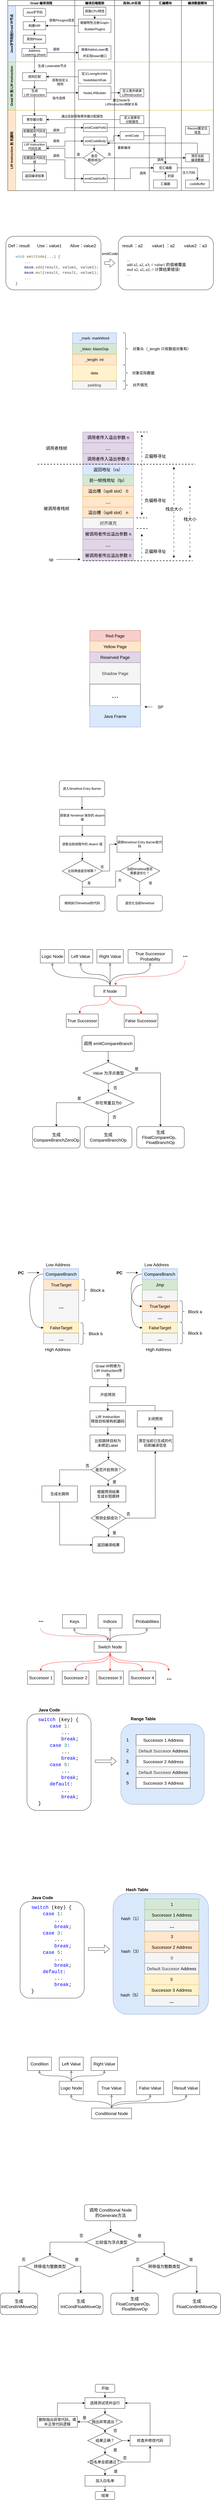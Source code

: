 <mxfile version="26.1.0">
  <diagram name="Page-1" id="acwCKmZkidqvUQwCOqH5">
    <mxGraphModel dx="1426" dy="755" grid="1" gridSize="10" guides="1" tooltips="1" connect="1" arrows="1" fold="1" page="1" pageScale="1" pageWidth="827" pageHeight="1169" math="0" shadow="0">
      <root>
        <mxCell id="0" />
        <mxCell id="1" parent="0" />
        <mxCell id="3uFvsSg2rkh7UaSVAgNL-26" value="" style="rounded=1;whiteSpace=wrap;html=1;" parent="1" vertex="1">
          <mxGeometry x="100" y="6410" width="240" height="360" as="geometry" />
        </mxCell>
        <mxCell id="3uFvsSg2rkh7UaSVAgNL-23" value="" style="rounded=1;whiteSpace=wrap;html=1;fillColor=#dae8fc;strokeColor=#6c8ebf;" parent="1" vertex="1">
          <mxGeometry x="451.5" y="6447.5" width="312" height="300" as="geometry" />
        </mxCell>
        <mxCell id="GOm38GStyMNKn4AWp28O-10" value="&lt;div style=&quot;&quot;&gt;&lt;font face=&quot;Verdana&quot; style=&quot;font-size: 15px;&quot;&gt;&lt;br&gt;&lt;/font&gt;&lt;/div&gt;&lt;div style=&quot;&quot;&gt;&lt;font face=&quot;Verdana&quot; style=&quot;font-size: 15px;&quot;&gt;&lt;br&gt;&lt;/font&gt;&lt;/div&gt;&lt;div style=&quot;&quot;&gt;&lt;font style=&quot;font-size: 15px;&quot; face=&quot;Verdana&quot;&gt;&lt;br&gt;&lt;/font&gt;&lt;/div&gt;&lt;div style=&quot;&quot;&gt;&lt;font style=&quot;font-size: 15px;&quot; face=&quot;Verdana&quot;&gt;&lt;br&gt;&lt;/font&gt;&lt;/div&gt;&lt;div style=&quot;&quot;&gt;&lt;font style=&quot;font-size: 15px;&quot; face=&quot;Verdana&quot;&gt;&lt;font style=&quot;&quot;&gt;&lt;span style=&quot;white-space: pre;&quot;&gt;&#x9;&lt;/span&gt;&lt;/font&gt;&lt;span style=&quot;color: light-dark(rgb(59, 59, 59), rgb(186, 186, 186)); white-space: pre; background-color: transparent;&quot;&gt;...&lt;/span&gt;&lt;/font&gt;&lt;/div&gt;&lt;div style=&quot;&quot;&gt;&lt;font face=&quot;Verdana&quot; style=&quot;font-size: 15px;&quot;&gt;&lt;span style=&quot;white-space: pre;&quot;&gt;&#x9;&lt;/span&gt;add a2, a2, a3;&amp;nbsp;&lt;span style=&quot;text-align: center; text-wrap-mode: nowrap; background-color: transparent; color: light-dark(rgb(0, 0, 0), rgb(255, 255, 255));&quot;&gt;&lt;font style=&quot;&quot;&gt;// value1&amp;nbsp;的值被覆盖&lt;/font&gt;&lt;/span&gt;&lt;span style=&quot;text-align: center; text-wrap-mode: nowrap; background-color: transparent; color: light-dark(rgb(0, 0, 0), rgb(255, 255, 255));&quot;&gt;&amp;nbsp;&lt;/span&gt;&lt;br&gt;&lt;/font&gt;&lt;/div&gt;&lt;div style=&quot;&quot;&gt;&lt;font style=&quot;font-size: 15px;&quot; face=&quot;Verdana&quot;&gt;&lt;font style=&quot;&quot;&gt;&lt;span style=&quot;white-space: pre;&quot;&gt;&#x9;&lt;/span&gt;mul a2, a2, a2; //&amp;nbsp;计算结果错误!&lt;/font&gt;&lt;br&gt;&lt;/font&gt;&lt;/div&gt;&lt;div style=&quot;&quot;&gt;&lt;font style=&quot;font-size: 15px;&quot; face=&quot;Verdana&quot;&gt;&lt;font style=&quot;&quot;&gt;&lt;span style=&quot;white-space: pre;&quot;&gt;&#x9;&lt;/span&gt;&lt;/font&gt;&lt;span style=&quot;color: light-dark(rgb(59, 59, 59), rgb(186, 186, 186)); white-space: pre; background-color: transparent;&quot;&gt;...&lt;/span&gt;&lt;/font&gt;&lt;/div&gt;&lt;div&gt;&lt;span style=&quot;font-size: 14px; color: light-dark(rgb(59, 59, 59), rgb(186, 186, 186)); font-family: Consolas, &amp;quot;Courier New&amp;quot;, monospace; white-space: pre; background-color: transparent;&quot;&gt;&lt;br&gt;&lt;/span&gt;&lt;/div&gt;" style="rounded=1;whiteSpace=wrap;html=1;align=left;verticalAlign=top;" parent="1" vertex="1">
          <mxGeometry x="442" y="900" width="356" height="200" as="geometry" />
        </mxCell>
        <mxCell id="GOm38GStyMNKn4AWp28O-6" value="&lt;div style=&quot;font-family: Consolas, &amp;quot;Courier New&amp;quot;, monospace; line-height: 19px; white-space: pre;&quot;&gt;&lt;div style=&quot;&quot;&gt;&lt;font style=&quot;font-size: 14px;&quot;&gt;&lt;br&gt;&lt;/font&gt;&lt;/div&gt;&lt;div style=&quot;&quot;&gt;&lt;span&gt;&lt;font style=&quot;font-size: 14px;&quot;&gt;&lt;br&gt;&lt;/font&gt;&lt;/span&gt;&lt;/div&gt;&lt;div style=&quot;&quot;&gt;&lt;span&gt;&lt;font style=&quot;font-size: 14px;&quot;&gt;&lt;br&gt;&lt;/font&gt;&lt;/span&gt;&lt;/div&gt;&lt;div style=&quot;&quot;&gt;&lt;span&gt;&lt;font style=&quot;font-size: 14px;&quot;&gt;&lt;span style=&quot;color: rgb(38, 127, 153);&quot;&gt;    void&lt;/span&gt;&lt;font color=&quot;#3b3b3b&quot;&gt; &lt;/font&gt;&lt;span style=&quot;color: rgb(121, 94, 38);&quot;&gt;emitCode&lt;/span&gt;&lt;font color=&quot;#3b3b3b&quot;&gt;(...) {&lt;/font&gt;&lt;/font&gt;&lt;/span&gt;&lt;/div&gt;&lt;div style=&quot;color: rgb(59, 59, 59);&quot;&gt;&lt;span&gt;&lt;font style=&quot;font-size: 14px;&quot;&gt;&amp;nbsp; &amp;nbsp; &amp;nbsp; &amp;nbsp; ...&lt;/font&gt;&lt;/span&gt;&lt;/div&gt;&lt;div style=&quot;color: rgb(59, 59, 59);&quot;&gt;&lt;span&gt;&lt;font style=&quot;font-size: 14px;&quot;&gt;&amp;nbsp; &amp;nbsp; &amp;nbsp; &amp;nbsp; &lt;span style=&quot;color: rgb(0, 16, 128);&quot;&gt;masm&lt;/span&gt;.&lt;span style=&quot;color: rgb(121, 94, 38);&quot;&gt;add&lt;/span&gt;(result, value1, value2);&lt;/font&gt;&lt;/span&gt;&lt;/div&gt;&lt;div style=&quot;color: rgb(59, 59, 59);&quot;&gt;&lt;span&gt;&lt;font style=&quot;font-size: 14px;&quot;&gt;&amp;nbsp; &amp;nbsp; &amp;nbsp; &amp;nbsp; &lt;span style=&quot;color: rgb(0, 16, 128);&quot;&gt;masm&lt;/span&gt;.&lt;span style=&quot;color: rgb(121, 94, 38);&quot;&gt;mul&lt;/span&gt;(result, result, value1);&lt;/font&gt;&lt;/span&gt;&lt;/div&gt;&lt;div style=&quot;color: rgb(59, 59, 59);&quot;&gt;&lt;span&gt;&lt;font style=&quot;font-size: 14px;&quot;&gt;&amp;nbsp; &amp;nbsp; &amp;nbsp; &amp;nbsp; ...&lt;/font&gt;&lt;/span&gt;&lt;/div&gt;&lt;div style=&quot;color: rgb(59, 59, 59);&quot;&gt;&lt;font style=&quot;font-size: 14px;&quot;&gt;&amp;nbsp; &amp;nbsp; }&lt;/font&gt;&lt;/div&gt;&lt;/div&gt;" style="rounded=1;whiteSpace=wrap;html=1;align=left;verticalAlign=top;" parent="1" vertex="1">
          <mxGeometry x="21" y="900" width="356" height="200" as="geometry" />
        </mxCell>
        <mxCell id="b25NzEHvAgJfCk7m8K_a-11" value="" style="swimlane;childLayout=stackLayout;resizeParent=1;resizeParentMax=0;horizontal=1;startSize=0;horizontalStack=0;html=1;" parent="1" vertex="1">
          <mxGeometry x="28" y="40" width="770" height="690" as="geometry" />
        </mxCell>
        <mxCell id="b25NzEHvAgJfCk7m8K_a-12" value="&lt;font&gt;Java字节码到Graal IR节点&lt;/font&gt;" style="swimlane;startSize=30;horizontal=0;html=1;fillColor=#dae8fc;strokeColor=#6c8ebf;" parent="b25NzEHvAgJfCk7m8K_a-11" vertex="1">
          <mxGeometry width="770" height="210" as="geometry" />
        </mxCell>
        <mxCell id="b25NzEHvAgJfCk7m8K_a-32" value="Graal IR 到 LIR Instruction" style="swimlane;startSize=30;horizontal=0;html=1;fillColor=#d5e8d4;strokeColor=#82b366;" parent="b25NzEHvAgJfCk7m8K_a-11" vertex="1">
          <mxGeometry y="210" width="770" height="180" as="geometry" />
        </mxCell>
        <mxCell id="b25NzEHvAgJfCk7m8K_a-13" value="LIR Instruction 到 机器码" style="swimlane;startSize=30;horizontal=0;html=1;fillColor=#ffe6cc;strokeColor=#d79b00;" parent="b25NzEHvAgJfCk7m8K_a-11" vertex="1">
          <mxGeometry y="390" width="770" height="300" as="geometry">
            <mxRectangle y="120" width="600" height="30" as="alternateBounds" />
          </mxGeometry>
        </mxCell>
        <mxCell id="b25NzEHvAgJfCk7m8K_a-33" value="" style="swimlane;childLayout=stackLayout;resizeParent=1;resizeParentMax=0;startSize=0;horizontal=0;horizontalStack=1;" parent="1" vertex="1">
          <mxGeometry x="28" y="20" width="770" height="710" as="geometry" />
        </mxCell>
        <mxCell id="b25NzEHvAgJfCk7m8K_a-34" value="Graal 编译流程" style="swimlane;startSize=20;" parent="b25NzEHvAgJfCk7m8K_a-33" vertex="1">
          <mxGeometry width="251" height="710" as="geometry" />
        </mxCell>
        <mxCell id="b25NzEHvAgJfCk7m8K_a-96" style="edgeStyle=orthogonalEdgeStyle;rounded=0;orthogonalLoop=1;jettySize=auto;html=1;exitX=0.5;exitY=1;exitDx=0;exitDy=0;entryX=0.5;entryY=0;entryDx=0;entryDy=0;" parent="b25NzEHvAgJfCk7m8K_a-34" source="b25NzEHvAgJfCk7m8K_a-37" target="b25NzEHvAgJfCk7m8K_a-42" edge="1">
          <mxGeometry relative="1" as="geometry" />
        </mxCell>
        <mxCell id="b25NzEHvAgJfCk7m8K_a-37" value="Java字节码" style="rounded=1;whiteSpace=wrap;html=1;" parent="b25NzEHvAgJfCk7m8K_a-34" vertex="1">
          <mxGeometry x="58" y="30" width="84" height="30" as="geometry" />
        </mxCell>
        <mxCell id="b25NzEHvAgJfCk7m8K_a-97" style="edgeStyle=orthogonalEdgeStyle;rounded=0;orthogonalLoop=1;jettySize=auto;html=1;exitX=0.5;exitY=1;exitDx=0;exitDy=0;entryX=0.5;entryY=0;entryDx=0;entryDy=0;" parent="b25NzEHvAgJfCk7m8K_a-34" source="b25NzEHvAgJfCk7m8K_a-42" target="b25NzEHvAgJfCk7m8K_a-53" edge="1">
          <mxGeometry relative="1" as="geometry" />
        </mxCell>
        <mxCell id="b25NzEHvAgJfCk7m8K_a-42" value="构建HIR" style="rounded=0;whiteSpace=wrap;html=1;" parent="b25NzEHvAgJfCk7m8K_a-34" vertex="1">
          <mxGeometry x="58" y="80" width="84" height="30" as="geometry" />
        </mxCell>
        <mxCell id="b25NzEHvAgJfCk7m8K_a-99" style="edgeStyle=orthogonalEdgeStyle;rounded=0;orthogonalLoop=1;jettySize=auto;html=1;exitX=0.5;exitY=1;exitDx=0;exitDy=0;entryX=0.5;entryY=0;entryDx=0;entryDy=0;" parent="b25NzEHvAgJfCk7m8K_a-34" source="b25NzEHvAgJfCk7m8K_a-52" target="b25NzEHvAgJfCk7m8K_a-58" edge="1">
          <mxGeometry relative="1" as="geometry" />
        </mxCell>
        <mxCell id="b25NzEHvAgJfCk7m8K_a-52" value="Address Lowering phase" style="rounded=0;whiteSpace=wrap;html=1;" parent="b25NzEHvAgJfCk7m8K_a-34" vertex="1">
          <mxGeometry x="53" y="180" width="94" height="30" as="geometry" />
        </mxCell>
        <mxCell id="b25NzEHvAgJfCk7m8K_a-98" style="edgeStyle=orthogonalEdgeStyle;rounded=0;orthogonalLoop=1;jettySize=auto;html=1;exitX=0.5;exitY=1;exitDx=0;exitDy=0;entryX=0.5;entryY=0;entryDx=0;entryDy=0;" parent="b25NzEHvAgJfCk7m8K_a-34" source="b25NzEHvAgJfCk7m8K_a-53" target="b25NzEHvAgJfCk7m8K_a-52" edge="1">
          <mxGeometry relative="1" as="geometry" />
        </mxCell>
        <mxCell id="b25NzEHvAgJfCk7m8K_a-53" value="其他Phase" style="rounded=0;whiteSpace=wrap;html=1;" parent="b25NzEHvAgJfCk7m8K_a-34" vertex="1">
          <mxGeometry x="58" y="130" width="84" height="30" as="geometry" />
        </mxCell>
        <mxCell id="b25NzEHvAgJfCk7m8K_a-101" style="edgeStyle=orthogonalEdgeStyle;rounded=0;orthogonalLoop=1;jettySize=auto;html=1;exitX=0.5;exitY=1;exitDx=0;exitDy=0;entryX=0.5;entryY=0;entryDx=0;entryDy=0;" parent="b25NzEHvAgJfCk7m8K_a-34" source="b25NzEHvAgJfCk7m8K_a-58" target="b25NzEHvAgJfCk7m8K_a-59" edge="1">
          <mxGeometry relative="1" as="geometry" />
        </mxCell>
        <mxCell id="b25NzEHvAgJfCk7m8K_a-58" value="规则匹配" style="rounded=0;whiteSpace=wrap;html=1;" parent="b25NzEHvAgJfCk7m8K_a-34" vertex="1">
          <mxGeometry x="55.5" y="270" width="89" height="30" as="geometry" />
        </mxCell>
        <mxCell id="b25NzEHvAgJfCk7m8K_a-104" style="edgeStyle=orthogonalEdgeStyle;rounded=0;orthogonalLoop=1;jettySize=auto;html=1;exitX=0.5;exitY=1;exitDx=0;exitDy=0;entryX=0.5;entryY=0;entryDx=0;entryDy=0;" parent="b25NzEHvAgJfCk7m8K_a-34" source="b25NzEHvAgJfCk7m8K_a-59" target="b25NzEHvAgJfCk7m8K_a-60" edge="1">
          <mxGeometry relative="1" as="geometry" />
        </mxCell>
        <mxCell id="b25NzEHvAgJfCk7m8K_a-59" value="生成&lt;br&gt;LIR Instruction" style="rounded=0;whiteSpace=wrap;html=1;" parent="b25NzEHvAgJfCk7m8K_a-34" vertex="1">
          <mxGeometry x="55.5" y="330" width="89" height="30" as="geometry" />
        </mxCell>
        <mxCell id="b25NzEHvAgJfCk7m8K_a-105" style="edgeStyle=orthogonalEdgeStyle;rounded=0;orthogonalLoop=1;jettySize=auto;html=1;exitX=0.5;exitY=1;exitDx=0;exitDy=0;entryX=0.5;entryY=0;entryDx=0;entryDy=0;" parent="b25NzEHvAgJfCk7m8K_a-34" source="b25NzEHvAgJfCk7m8K_a-60" target="b25NzEHvAgJfCk7m8K_a-61" edge="1">
          <mxGeometry relative="1" as="geometry" />
        </mxCell>
        <mxCell id="b25NzEHvAgJfCk7m8K_a-60" value="寄存器分配" style="rounded=0;whiteSpace=wrap;html=1;" parent="b25NzEHvAgJfCk7m8K_a-34" vertex="1">
          <mxGeometry x="55.5" y="430" width="89" height="30" as="geometry" />
        </mxCell>
        <mxCell id="b25NzEHvAgJfCk7m8K_a-106" style="edgeStyle=orthogonalEdgeStyle;rounded=0;orthogonalLoop=1;jettySize=auto;html=1;exitX=0.5;exitY=1;exitDx=0;exitDy=0;entryX=0.5;entryY=0;entryDx=0;entryDy=0;" parent="b25NzEHvAgJfCk7m8K_a-34" source="b25NzEHvAgJfCk7m8K_a-61" target="b25NzEHvAgJfCk7m8K_a-63" edge="1">
          <mxGeometry relative="1" as="geometry" />
        </mxCell>
        <mxCell id="b25NzEHvAgJfCk7m8K_a-61" value="前置固定代码生成" style="rounded=0;whiteSpace=wrap;html=1;" parent="b25NzEHvAgJfCk7m8K_a-34" vertex="1">
          <mxGeometry x="55.5" y="480" width="89" height="30" as="geometry" />
        </mxCell>
        <mxCell id="b25NzEHvAgJfCk7m8K_a-110" style="edgeStyle=orthogonalEdgeStyle;rounded=0;orthogonalLoop=1;jettySize=auto;html=1;exitX=0.5;exitY=1;exitDx=0;exitDy=0;entryX=0.5;entryY=0;entryDx=0;entryDy=0;" parent="b25NzEHvAgJfCk7m8K_a-34" source="b25NzEHvAgJfCk7m8K_a-63" target="b25NzEHvAgJfCk7m8K_a-64" edge="1">
          <mxGeometry relative="1" as="geometry" />
        </mxCell>
        <mxCell id="b25NzEHvAgJfCk7m8K_a-63" value="LIR Instruction&lt;br&gt;代码生成" style="rounded=0;whiteSpace=wrap;html=1;" parent="b25NzEHvAgJfCk7m8K_a-34" vertex="1">
          <mxGeometry x="55.5" y="529.5" width="89" height="30" as="geometry" />
        </mxCell>
        <mxCell id="b25NzEHvAgJfCk7m8K_a-111" style="edgeStyle=orthogonalEdgeStyle;rounded=0;orthogonalLoop=1;jettySize=auto;html=1;exitX=0.5;exitY=1;exitDx=0;exitDy=0;entryX=0.5;entryY=0;entryDx=0;entryDy=0;" parent="b25NzEHvAgJfCk7m8K_a-34" source="b25NzEHvAgJfCk7m8K_a-64" target="b25NzEHvAgJfCk7m8K_a-94" edge="1">
          <mxGeometry relative="1" as="geometry" />
        </mxCell>
        <mxCell id="b25NzEHvAgJfCk7m8K_a-64" value="后置固定代码生成" style="rounded=0;whiteSpace=wrap;html=1;" parent="b25NzEHvAgJfCk7m8K_a-34" vertex="1">
          <mxGeometry x="55.5" y="580" width="89" height="30" as="geometry" />
        </mxCell>
        <mxCell id="b25NzEHvAgJfCk7m8K_a-75" value="&lt;font&gt;指令选择&lt;/font&gt;" style="text;html=1;align=center;verticalAlign=middle;resizable=0;points=[];autosize=1;strokeColor=none;fillColor=none;" parent="b25NzEHvAgJfCk7m8K_a-34" vertex="1">
          <mxGeometry x="156" y="350" width="70" height="30" as="geometry" />
        </mxCell>
        <mxCell id="b25NzEHvAgJfCk7m8K_a-94" value="返回编译结果" style="rounded=0;whiteSpace=wrap;html=1;" parent="b25NzEHvAgJfCk7m8K_a-34" vertex="1">
          <mxGeometry x="55.5" y="640" width="89" height="30" as="geometry" />
        </mxCell>
        <mxCell id="b25NzEHvAgJfCk7m8K_a-100" value="&lt;font&gt;生成 Lowerable节点&lt;/font&gt;" style="text;html=1;align=center;verticalAlign=middle;resizable=0;points=[];autosize=1;strokeColor=none;fillColor=none;" parent="b25NzEHvAgJfCk7m8K_a-34" vertex="1">
          <mxGeometry x="101" y="230" width="130" height="30" as="geometry" />
        </mxCell>
        <mxCell id="b25NzEHvAgJfCk7m8K_a-103" value="&lt;font&gt;获取自定义&lt;br&gt;规则&lt;/font&gt;" style="text;html=1;align=center;verticalAlign=middle;resizable=0;points=[];autosize=1;strokeColor=none;fillColor=none;" parent="b25NzEHvAgJfCk7m8K_a-34" vertex="1">
          <mxGeometry x="156" y="285" width="80" height="40" as="geometry" />
        </mxCell>
        <mxCell id="b25NzEHvAgJfCk7m8K_a-134" value="获取Plungins信息" style="text;html=1;align=center;verticalAlign=middle;resizable=0;points=[];autosize=1;strokeColor=none;fillColor=none;" parent="b25NzEHvAgJfCk7m8K_a-34" vertex="1">
          <mxGeometry x="142" y="60" width="120" height="30" as="geometry" />
        </mxCell>
        <mxCell id="ZIrlAmSXeeNBOR1hbLx5-2" value="调用" style="text;html=1;align=center;verticalAlign=middle;resizable=0;points=[];autosize=1;strokeColor=none;fillColor=none;" parent="b25NzEHvAgJfCk7m8K_a-34" vertex="1">
          <mxGeometry x="156" y="470" width="50" height="30" as="geometry" />
        </mxCell>
        <mxCell id="ZIrlAmSXeeNBOR1hbLx5-3" value="调用" style="text;html=1;align=center;verticalAlign=middle;resizable=0;points=[];autosize=1;strokeColor=none;fillColor=none;" parent="b25NzEHvAgJfCk7m8K_a-34" vertex="1">
          <mxGeometry x="156" y="510" width="50" height="30" as="geometry" />
        </mxCell>
        <mxCell id="ZIrlAmSXeeNBOR1hbLx5-4" value="调用" style="text;html=1;align=center;verticalAlign=middle;resizable=0;points=[];autosize=1;strokeColor=none;fillColor=none;" parent="b25NzEHvAgJfCk7m8K_a-34" vertex="1">
          <mxGeometry x="156" y="565" width="50" height="30" as="geometry" />
        </mxCell>
        <mxCell id="ZIrlAmSXeeNBOR1hbLx5-1" value="调用" style="text;html=1;align=center;verticalAlign=middle;resizable=0;points=[];autosize=1;strokeColor=none;fillColor=none;" parent="b25NzEHvAgJfCk7m8K_a-34" vertex="1">
          <mxGeometry x="156" y="168" width="50" height="30" as="geometry" />
        </mxCell>
        <mxCell id="b25NzEHvAgJfCk7m8K_a-41" value="编译后端框架" style="swimlane;startSize=20;" parent="b25NzEHvAgJfCk7m8K_a-33" vertex="1">
          <mxGeometry x="251" width="149" height="710" as="geometry" />
        </mxCell>
        <mxCell id="b25NzEHvAgJfCk7m8K_a-66" value="&lt;div style=&quot;background-color: rgb(255, 255, 255); line-height: 24px; white-space: pre;&quot;&gt;&lt;font face=&quot;Helvetica&quot;&gt;根据特性注册Graph-&lt;br/&gt;BuilderPlugins&lt;/font&gt;&lt;/div&gt;" style="rounded=0;whiteSpace=wrap;html=1;" parent="b25NzEHvAgJfCk7m8K_a-41" vertex="1">
          <mxGeometry x="13.5" y="70" width="122" height="50" as="geometry" />
        </mxCell>
        <mxCell id="b25NzEHvAgJfCk7m8K_a-68" style="edgeStyle=orthogonalEdgeStyle;rounded=0;orthogonalLoop=1;jettySize=auto;html=1;exitX=0.5;exitY=1;exitDx=0;exitDy=0;entryX=0.5;entryY=0;entryDx=0;entryDy=0;" parent="b25NzEHvAgJfCk7m8K_a-41" source="b25NzEHvAgJfCk7m8K_a-67" target="b25NzEHvAgJfCk7m8K_a-66" edge="1">
          <mxGeometry relative="1" as="geometry" />
        </mxCell>
        <mxCell id="b25NzEHvAgJfCk7m8K_a-67" value="获取CPU特性" style="rounded=0;whiteSpace=wrap;html=1;" parent="b25NzEHvAgJfCk7m8K_a-41" vertex="1">
          <mxGeometry x="32.5" y="26" width="84" height="30" as="geometry" />
        </mxCell>
        <mxCell id="b25NzEHvAgJfCk7m8K_a-70" value="&lt;div style=&quot;background-color: rgb(255, 255, 255); line-height: 24px; white-space: pre;&quot;&gt;继承AddreLower类&lt;br/&gt;并实现lower接口&lt;/div&gt;" style="rounded=0;whiteSpace=wrap;html=1;" parent="b25NzEHvAgJfCk7m8K_a-41" vertex="1">
          <mxGeometry x="13.5" y="170" width="122" height="50" as="geometry" />
        </mxCell>
        <mxCell id="b25NzEHvAgJfCk7m8K_a-72" value="&lt;div style=&quot;background-color: rgb(255, 255, 255); line-height: 24px; white-space: pre;&quot;&gt;定义LoongArch64-&lt;br/&gt;NodeMatchRule&lt;/div&gt;" style="rounded=0;whiteSpace=wrap;html=1;" parent="b25NzEHvAgJfCk7m8K_a-41" vertex="1">
          <mxGeometry x="13.5" y="260" width="122" height="50" as="geometry" />
        </mxCell>
        <mxCell id="b25NzEHvAgJfCk7m8K_a-73" value="&lt;div style=&quot;background-color: rgb(255, 255, 255); line-height: 24px; white-space: pre;&quot;&gt;NodeLIRBuilder&lt;/div&gt;" style="rounded=0;whiteSpace=wrap;html=1;" parent="b25NzEHvAgJfCk7m8K_a-41" vertex="1">
          <mxGeometry x="13.5" y="320" width="122" height="50" as="geometry" />
        </mxCell>
        <mxCell id="b25NzEHvAgJfCk7m8K_a-85" value="emitCodePrefix" style="rounded=0;whiteSpace=wrap;html=1;" parent="b25NzEHvAgJfCk7m8K_a-41" vertex="1">
          <mxGeometry x="32.5" y="460" width="89" height="30" as="geometry" />
        </mxCell>
        <mxCell id="b25NzEHvAgJfCk7m8K_a-109" style="edgeStyle=orthogonalEdgeStyle;rounded=0;orthogonalLoop=1;jettySize=auto;html=1;exitX=0.5;exitY=1;exitDx=0;exitDy=0;entryX=0.5;entryY=0;entryDx=0;entryDy=0;" parent="b25NzEHvAgJfCk7m8K_a-41" source="b25NzEHvAgJfCk7m8K_a-87" target="b25NzEHvAgJfCk7m8K_a-91" edge="1">
          <mxGeometry relative="1" as="geometry" />
        </mxCell>
        <mxCell id="b25NzEHvAgJfCk7m8K_a-87" value="emitCodeBody" style="rounded=0;whiteSpace=wrap;html=1;" parent="b25NzEHvAgJfCk7m8K_a-41" vertex="1">
          <mxGeometry x="32.5" y="510" width="89" height="30" as="geometry" />
        </mxCell>
        <mxCell id="b25NzEHvAgJfCk7m8K_a-88" value="emitCodeSuffix" style="rounded=0;whiteSpace=wrap;html=1;" parent="b25NzEHvAgJfCk7m8K_a-41" vertex="1">
          <mxGeometry x="32.5" y="650" width="89" height="30" as="geometry" />
        </mxCell>
        <mxCell id="b25NzEHvAgJfCk7m8K_a-91" value="是否&lt;br&gt;释放成功" style="rhombus;whiteSpace=wrap;html=1;" parent="b25NzEHvAgJfCk7m8K_a-41" vertex="1">
          <mxGeometry x="32.5" y="560" width="80" height="55" as="geometry" />
        </mxCell>
        <mxCell id="b25NzEHvAgJfCk7m8K_a-116" value="通过反射获取寄存器分配属性" style="text;html=1;align=center;verticalAlign=middle;resizable=0;points=[];autosize=1;strokeColor=none;fillColor=none;" parent="b25NzEHvAgJfCk7m8K_a-41" vertex="1">
          <mxGeometry x="-63.5" y="418" width="180" height="30" as="geometry" />
        </mxCell>
        <mxCell id="b25NzEHvAgJfCk7m8K_a-121" value="否" style="text;html=1;align=center;verticalAlign=middle;resizable=0;points=[];autosize=1;strokeColor=none;fillColor=none;" parent="b25NzEHvAgJfCk7m8K_a-41" vertex="1">
          <mxGeometry x="109" y="560" width="40" height="30" as="geometry" />
        </mxCell>
        <mxCell id="b25NzEHvAgJfCk7m8K_a-118" value="是" style="text;html=1;align=center;verticalAlign=middle;resizable=0;points=[];autosize=1;strokeColor=none;fillColor=none;" parent="b25NzEHvAgJfCk7m8K_a-41" vertex="1">
          <mxGeometry x="-7.5" y="560" width="40" height="30" as="geometry" />
        </mxCell>
        <mxCell id="b25NzEHvAgJfCk7m8K_a-36" value="具体LIR实现" style="swimlane;startSize=20;" parent="b25NzEHvAgJfCk7m8K_a-33" vertex="1">
          <mxGeometry x="400" width="130" height="710" as="geometry" />
        </mxCell>
        <mxCell id="b25NzEHvAgJfCk7m8K_a-76" value="定义值寄存&lt;div&gt;分配属性&lt;/div&gt;" style="rounded=0;whiteSpace=wrap;html=1;" parent="b25NzEHvAgJfCk7m8K_a-36" vertex="1">
          <mxGeometry x="20.5" y="430" width="89" height="30" as="geometry" />
        </mxCell>
        <mxCell id="b25NzEHvAgJfCk7m8K_a-77" value="emitCode" style="rounded=0;whiteSpace=wrap;html=1;" parent="b25NzEHvAgJfCk7m8K_a-36" vertex="1">
          <mxGeometry x="20.5" y="490" width="89" height="30" as="geometry" />
        </mxCell>
        <mxCell id="b25NzEHvAgJfCk7m8K_a-78" value="定义类并继承LIRInstruction" style="rounded=0;whiteSpace=wrap;html=1;" parent="b25NzEHvAgJfCk7m8K_a-36" vertex="1">
          <mxGeometry x="20.5" y="330" width="89" height="30" as="geometry" />
        </mxCell>
        <mxCell id="b25NzEHvAgJfCk7m8K_a-84" value="建立Node与&lt;br&gt;LIRInstruction映射关系" style="text;html=1;align=center;verticalAlign=middle;resizable=0;points=[];autosize=1;strokeColor=none;fillColor=none;" parent="b25NzEHvAgJfCk7m8K_a-36" vertex="1">
          <mxGeometry x="-50" y="360" width="150" height="40" as="geometry" />
        </mxCell>
        <mxCell id="b25NzEHvAgJfCk7m8K_a-122" value="重新编译" style="text;html=1;align=center;verticalAlign=middle;resizable=0;points=[];autosize=1;strokeColor=none;fillColor=none;" parent="b25NzEHvAgJfCk7m8K_a-36" vertex="1">
          <mxGeometry y="535" width="70" height="30" as="geometry" />
        </mxCell>
        <mxCell id="b25NzEHvAgJfCk7m8K_a-132" value="调用" style="text;html=1;align=center;verticalAlign=middle;resizable=0;points=[];autosize=1;strokeColor=none;fillColor=none;" parent="b25NzEHvAgJfCk7m8K_a-36" vertex="1">
          <mxGeometry x="80" y="630" width="50" height="30" as="geometry" />
        </mxCell>
        <mxCell id="b25NzEHvAgJfCk7m8K_a-55" value="汇编模块" style="swimlane;startSize=20;" parent="b25NzEHvAgJfCk7m8K_a-33" vertex="1">
          <mxGeometry x="530" width="120" height="710" as="geometry" />
        </mxCell>
        <mxCell id="b25NzEHvAgJfCk7m8K_a-80" value="宏汇编器" style="rounded=0;whiteSpace=wrap;html=1;" parent="b25NzEHvAgJfCk7m8K_a-55" vertex="1">
          <mxGeometry x="15.5" y="610" width="89" height="30" as="geometry" />
        </mxCell>
        <mxCell id="b25NzEHvAgJfCk7m8K_a-82" style="edgeStyle=orthogonalEdgeStyle;rounded=0;orthogonalLoop=1;jettySize=auto;html=1;exitX=0.5;exitY=0;exitDx=0;exitDy=0;entryX=0.5;entryY=1;entryDx=0;entryDy=0;" parent="b25NzEHvAgJfCk7m8K_a-55" source="b25NzEHvAgJfCk7m8K_a-81" target="b25NzEHvAgJfCk7m8K_a-80" edge="1">
          <mxGeometry relative="1" as="geometry" />
        </mxCell>
        <mxCell id="b25NzEHvAgJfCk7m8K_a-81" value="汇编器" style="rounded=0;whiteSpace=wrap;html=1;" parent="b25NzEHvAgJfCk7m8K_a-55" vertex="1">
          <mxGeometry x="15.5" y="670" width="89" height="30" as="geometry" />
        </mxCell>
        <mxCell id="b25NzEHvAgJfCk7m8K_a-135" value="封装" style="text;html=1;align=center;verticalAlign=middle;resizable=0;points=[];autosize=1;strokeColor=none;fillColor=none;" parent="b25NzEHvAgJfCk7m8K_a-55" vertex="1">
          <mxGeometry x="54.5" y="640" width="50" height="30" as="geometry" />
        </mxCell>
        <mxCell id="b25NzEHvAgJfCk7m8K_a-131" value="调用" style="text;html=1;align=center;verticalAlign=middle;resizable=0;points=[];autosize=1;strokeColor=none;fillColor=none;" parent="b25NzEHvAgJfCk7m8K_a-55" vertex="1">
          <mxGeometry x="15.5" y="580" width="50" height="30" as="geometry" />
        </mxCell>
        <mxCell id="b25NzEHvAgJfCk7m8K_a-89" value="编译数据模块" style="swimlane;startSize=20;" parent="b25NzEHvAgJfCk7m8K_a-33" vertex="1">
          <mxGeometry x="650" width="120" height="710" as="geometry" />
        </mxCell>
        <mxCell id="b25NzEHvAgJfCk7m8K_a-92" value="Record重定位&lt;br&gt;信息" style="rounded=0;whiteSpace=wrap;html=1;" parent="b25NzEHvAgJfCk7m8K_a-89" vertex="1">
          <mxGeometry x="15.5" y="470" width="89" height="30" as="geometry" />
        </mxCell>
        <mxCell id="b25NzEHvAgJfCk7m8K_a-93" value="清空当前&lt;br&gt;编译数据" style="rounded=0;whiteSpace=wrap;html=1;" parent="b25NzEHvAgJfCk7m8K_a-89" vertex="1">
          <mxGeometry x="15.5" y="572.5" width="89" height="30" as="geometry" />
        </mxCell>
        <mxCell id="b25NzEHvAgJfCk7m8K_a-136" value="codeBuffer" style="rounded=0;whiteSpace=wrap;html=1;" parent="b25NzEHvAgJfCk7m8K_a-89" vertex="1">
          <mxGeometry x="15.5" y="670" width="89" height="30" as="geometry" />
        </mxCell>
        <mxCell id="b25NzEHvAgJfCk7m8K_a-138" value="注入代码" style="text;html=1;align=center;verticalAlign=middle;resizable=0;points=[];autosize=1;strokeColor=none;fillColor=none;" parent="b25NzEHvAgJfCk7m8K_a-89" vertex="1">
          <mxGeometry x="-8" y="628" width="70" height="30" as="geometry" />
        </mxCell>
        <mxCell id="b25NzEHvAgJfCk7m8K_a-69" style="edgeStyle=orthogonalEdgeStyle;rounded=0;orthogonalLoop=1;jettySize=auto;html=1;exitX=0;exitY=0.5;exitDx=0;exitDy=0;entryX=1;entryY=0.5;entryDx=0;entryDy=0;" parent="b25NzEHvAgJfCk7m8K_a-33" source="b25NzEHvAgJfCk7m8K_a-66" target="b25NzEHvAgJfCk7m8K_a-42" edge="1">
          <mxGeometry relative="1" as="geometry" />
        </mxCell>
        <mxCell id="b25NzEHvAgJfCk7m8K_a-71" style="edgeStyle=orthogonalEdgeStyle;rounded=0;orthogonalLoop=1;jettySize=auto;html=1;exitX=1;exitY=0.5;exitDx=0;exitDy=0;entryX=0;entryY=0.5;entryDx=0;entryDy=0;" parent="b25NzEHvAgJfCk7m8K_a-33" source="b25NzEHvAgJfCk7m8K_a-52" target="b25NzEHvAgJfCk7m8K_a-70" edge="1">
          <mxGeometry relative="1" as="geometry" />
        </mxCell>
        <mxCell id="b25NzEHvAgJfCk7m8K_a-74" style="edgeStyle=orthogonalEdgeStyle;rounded=0;orthogonalLoop=1;jettySize=auto;html=1;exitX=1;exitY=0.5;exitDx=0;exitDy=0;entryX=0;entryY=0.5;entryDx=0;entryDy=0;" parent="b25NzEHvAgJfCk7m8K_a-33" source="b25NzEHvAgJfCk7m8K_a-59" target="b25NzEHvAgJfCk7m8K_a-73" edge="1">
          <mxGeometry relative="1" as="geometry" />
        </mxCell>
        <mxCell id="b25NzEHvAgJfCk7m8K_a-83" style="edgeStyle=orthogonalEdgeStyle;rounded=0;orthogonalLoop=1;jettySize=auto;html=1;exitX=1;exitY=0.5;exitDx=0;exitDy=0;entryX=0;entryY=0.5;entryDx=0;entryDy=0;" parent="b25NzEHvAgJfCk7m8K_a-33" source="b25NzEHvAgJfCk7m8K_a-73" target="b25NzEHvAgJfCk7m8K_a-78" edge="1">
          <mxGeometry relative="1" as="geometry" />
        </mxCell>
        <mxCell id="b25NzEHvAgJfCk7m8K_a-102" style="edgeStyle=orthogonalEdgeStyle;rounded=0;orthogonalLoop=1;jettySize=auto;html=1;exitX=0;exitY=0.5;exitDx=0;exitDy=0;entryX=1;entryY=0.5;entryDx=0;entryDy=0;" parent="b25NzEHvAgJfCk7m8K_a-33" source="b25NzEHvAgJfCk7m8K_a-72" target="b25NzEHvAgJfCk7m8K_a-58" edge="1">
          <mxGeometry relative="1" as="geometry" />
        </mxCell>
        <mxCell id="b25NzEHvAgJfCk7m8K_a-107" style="edgeStyle=orthogonalEdgeStyle;rounded=0;orthogonalLoop=1;jettySize=auto;html=1;exitX=1;exitY=0.5;exitDx=0;exitDy=0;entryX=0;entryY=0.5;entryDx=0;entryDy=0;" parent="b25NzEHvAgJfCk7m8K_a-33" source="b25NzEHvAgJfCk7m8K_a-61" target="b25NzEHvAgJfCk7m8K_a-85" edge="1">
          <mxGeometry relative="1" as="geometry" />
        </mxCell>
        <mxCell id="b25NzEHvAgJfCk7m8K_a-108" style="edgeStyle=orthogonalEdgeStyle;rounded=0;orthogonalLoop=1;jettySize=auto;html=1;exitX=1;exitY=0.5;exitDx=0;exitDy=0;" parent="b25NzEHvAgJfCk7m8K_a-33" source="b25NzEHvAgJfCk7m8K_a-63" target="b25NzEHvAgJfCk7m8K_a-87" edge="1">
          <mxGeometry relative="1" as="geometry" />
        </mxCell>
        <mxCell id="b25NzEHvAgJfCk7m8K_a-112" style="edgeStyle=orthogonalEdgeStyle;rounded=0;orthogonalLoop=1;jettySize=auto;html=1;exitX=1;exitY=0.5;exitDx=0;exitDy=0;entryX=0;entryY=0.5;entryDx=0;entryDy=0;" parent="b25NzEHvAgJfCk7m8K_a-33" source="b25NzEHvAgJfCk7m8K_a-87" target="b25NzEHvAgJfCk7m8K_a-77" edge="1">
          <mxGeometry relative="1" as="geometry" />
        </mxCell>
        <mxCell id="b25NzEHvAgJfCk7m8K_a-113" style="edgeStyle=orthogonalEdgeStyle;rounded=0;orthogonalLoop=1;jettySize=auto;html=1;exitX=1;exitY=0.5;exitDx=0;exitDy=0;entryX=0;entryY=0.5;entryDx=0;entryDy=0;" parent="b25NzEHvAgJfCk7m8K_a-33" source="b25NzEHvAgJfCk7m8K_a-64" target="b25NzEHvAgJfCk7m8K_a-88" edge="1">
          <mxGeometry relative="1" as="geometry" />
        </mxCell>
        <mxCell id="b25NzEHvAgJfCk7m8K_a-115" style="edgeStyle=orthogonalEdgeStyle;rounded=0;orthogonalLoop=1;jettySize=auto;html=1;exitX=0;exitY=0.5;exitDx=0;exitDy=0;entryX=1;entryY=0.5;entryDx=0;entryDy=0;" parent="b25NzEHvAgJfCk7m8K_a-33" source="b25NzEHvAgJfCk7m8K_a-76" target="b25NzEHvAgJfCk7m8K_a-60" edge="1">
          <mxGeometry relative="1" as="geometry" />
        </mxCell>
        <mxCell id="b25NzEHvAgJfCk7m8K_a-117" style="edgeStyle=orthogonalEdgeStyle;rounded=0;orthogonalLoop=1;jettySize=auto;html=1;exitX=0;exitY=0.5;exitDx=0;exitDy=0;entryX=1;entryY=0.75;entryDx=0;entryDy=0;" parent="b25NzEHvAgJfCk7m8K_a-33" source="b25NzEHvAgJfCk7m8K_a-91" target="b25NzEHvAgJfCk7m8K_a-63" edge="1">
          <mxGeometry relative="1" as="geometry" />
        </mxCell>
        <mxCell id="b25NzEHvAgJfCk7m8K_a-119" style="edgeStyle=orthogonalEdgeStyle;rounded=0;orthogonalLoop=1;jettySize=auto;html=1;exitX=1;exitY=0.5;exitDx=0;exitDy=0;entryX=0;entryY=0.5;entryDx=0;entryDy=0;" parent="b25NzEHvAgJfCk7m8K_a-33" source="b25NzEHvAgJfCk7m8K_a-91" target="b25NzEHvAgJfCk7m8K_a-93" edge="1">
          <mxGeometry relative="1" as="geometry" />
        </mxCell>
        <mxCell id="b25NzEHvAgJfCk7m8K_a-120" style="edgeStyle=orthogonalEdgeStyle;rounded=0;orthogonalLoop=1;jettySize=auto;html=1;exitX=0.5;exitY=0;exitDx=0;exitDy=0;entryX=1;entryY=0.75;entryDx=0;entryDy=0;" parent="b25NzEHvAgJfCk7m8K_a-33" source="b25NzEHvAgJfCk7m8K_a-93" target="b25NzEHvAgJfCk7m8K_a-87" edge="1">
          <mxGeometry relative="1" as="geometry" />
        </mxCell>
        <mxCell id="b25NzEHvAgJfCk7m8K_a-129" style="edgeStyle=orthogonalEdgeStyle;rounded=0;orthogonalLoop=1;jettySize=auto;html=1;exitX=1;exitY=0.5;exitDx=0;exitDy=0;entryX=0;entryY=0.5;entryDx=0;entryDy=0;" parent="b25NzEHvAgJfCk7m8K_a-33" source="b25NzEHvAgJfCk7m8K_a-88" target="b25NzEHvAgJfCk7m8K_a-80" edge="1">
          <mxGeometry relative="1" as="geometry" />
        </mxCell>
        <mxCell id="b25NzEHvAgJfCk7m8K_a-137" style="edgeStyle=orthogonalEdgeStyle;rounded=0;orthogonalLoop=1;jettySize=auto;html=1;exitX=1;exitY=0.5;exitDx=0;exitDy=0;entryX=0.5;entryY=0;entryDx=0;entryDy=0;" parent="b25NzEHvAgJfCk7m8K_a-33" source="b25NzEHvAgJfCk7m8K_a-80" target="b25NzEHvAgJfCk7m8K_a-136" edge="1">
          <mxGeometry relative="1" as="geometry" />
        </mxCell>
        <mxCell id="b25NzEHvAgJfCk7m8K_a-139" style="edgeStyle=orthogonalEdgeStyle;rounded=0;orthogonalLoop=1;jettySize=auto;html=1;exitX=1;exitY=0.5;exitDx=0;exitDy=0;entryX=0.5;entryY=0;entryDx=0;entryDy=0;" parent="b25NzEHvAgJfCk7m8K_a-33" source="b25NzEHvAgJfCk7m8K_a-77" target="b25NzEHvAgJfCk7m8K_a-80" edge="1">
          <mxGeometry relative="1" as="geometry" />
        </mxCell>
        <mxCell id="b25NzEHvAgJfCk7m8K_a-140" style="edgeStyle=orthogonalEdgeStyle;rounded=0;orthogonalLoop=1;jettySize=auto;html=1;exitX=1;exitY=0.5;exitDx=0;exitDy=0;entryX=0.5;entryY=0;entryDx=0;entryDy=0;" parent="b25NzEHvAgJfCk7m8K_a-33" source="b25NzEHvAgJfCk7m8K_a-85" target="b25NzEHvAgJfCk7m8K_a-80" edge="1">
          <mxGeometry relative="1" as="geometry" />
        </mxCell>
        <mxCell id="GOm38GStyMNKn4AWp28O-1" value="&lt;font style=&quot;font-size: 16px;&quot;&gt;Def：result&lt;/font&gt;" style="text;html=1;align=center;verticalAlign=middle;whiteSpace=wrap;rounded=0;" parent="1" vertex="1">
          <mxGeometry x="10" y="920" width="120" height="30" as="geometry" />
        </mxCell>
        <mxCell id="GOm38GStyMNKn4AWp28O-3" value="&lt;font style=&quot;font-size: 16px;&quot;&gt;Use：value1&lt;/font&gt;" style="text;html=1;align=center;verticalAlign=middle;whiteSpace=wrap;rounded=0;" parent="1" vertex="1">
          <mxGeometry x="124" y="920" width="120" height="30" as="geometry" />
        </mxCell>
        <mxCell id="GOm38GStyMNKn4AWp28O-4" value="&lt;font style=&quot;font-size: 16px;&quot;&gt;Alive：value2&lt;/font&gt;" style="text;html=1;align=center;verticalAlign=middle;whiteSpace=wrap;rounded=0;" parent="1" vertex="1">
          <mxGeometry x="250" y="920" width="120" height="30" as="geometry" />
        </mxCell>
        <mxCell id="GOm38GStyMNKn4AWp28O-5" value="" style="shape=flexArrow;endArrow=classic;html=1;rounded=0;" parent="1" edge="1">
          <mxGeometry width="50" height="50" relative="1" as="geometry">
            <mxPoint x="390" y="1000" as="sourcePoint" />
            <mxPoint x="430" y="1000" as="targetPoint" />
          </mxGeometry>
        </mxCell>
        <mxCell id="GOm38GStyMNKn4AWp28O-7" value="&lt;font style=&quot;font-size: 16px;&quot;&gt;result ：a2&lt;/font&gt;" style="text;html=1;align=center;verticalAlign=middle;whiteSpace=wrap;rounded=0;" parent="1" vertex="1">
          <mxGeometry x="435" y="920" width="120" height="30" as="geometry" />
        </mxCell>
        <mxCell id="GOm38GStyMNKn4AWp28O-8" value="&lt;font style=&quot;font-size: 16px;&quot;&gt;value1 ：a2&lt;/font&gt;" style="text;html=1;align=center;verticalAlign=middle;whiteSpace=wrap;rounded=0;" parent="1" vertex="1">
          <mxGeometry x="551" y="920" width="120" height="30" as="geometry" />
        </mxCell>
        <mxCell id="GOm38GStyMNKn4AWp28O-9" value="&lt;font style=&quot;font-size: 16px;&quot;&gt;value2 ：a3&lt;/font&gt;" style="text;html=1;align=center;verticalAlign=middle;whiteSpace=wrap;rounded=0;" parent="1" vertex="1">
          <mxGeometry x="671" y="920" width="120" height="30" as="geometry" />
        </mxCell>
        <mxCell id="GOm38GStyMNKn4AWp28O-11" value="&lt;font style=&quot;font-size: 14px;&quot;&gt;emitCode&lt;/font&gt;" style="text;html=1;align=center;verticalAlign=middle;resizable=0;points=[];autosize=1;strokeColor=none;fillColor=none;" parent="1" vertex="1">
          <mxGeometry x="370" y="950" width="80" height="30" as="geometry" />
        </mxCell>
        <mxCell id="VwOEmo3AU2konp4xYrkq-1" value="_mark: markWord" style="rounded=0;whiteSpace=wrap;html=1;fillColor=#dae8fc;strokeColor=#6c8ebf;fontSize=14;" parent="1" vertex="1">
          <mxGeometry x="270" y="1260" width="165" height="40" as="geometry" />
        </mxCell>
        <mxCell id="VwOEmo3AU2konp4xYrkq-2" value="_klass:&amp;nbsp;klassOop" style="rounded=0;whiteSpace=wrap;html=1;fillColor=#d5e8d4;strokeColor=#82b366;fontSize=14;" parent="1" vertex="1">
          <mxGeometry x="270" y="1300" width="165" height="40" as="geometry" />
        </mxCell>
        <mxCell id="VwOEmo3AU2konp4xYrkq-3" value="_length: int" style="rounded=0;whiteSpace=wrap;html=1;fillColor=#ffe6cc;strokeColor=#d79b00;glass=0;shadow=0;fontSize=14;" parent="1" vertex="1">
          <mxGeometry x="270" y="1340" width="165" height="40" as="geometry" />
        </mxCell>
        <mxCell id="VwOEmo3AU2konp4xYrkq-4" value="data" style="rounded=0;whiteSpace=wrap;html=1;fillColor=#fff2cc;strokeColor=#d6b656;fontSize=14;" parent="1" vertex="1">
          <mxGeometry x="270" y="1380" width="165" height="60" as="geometry" />
        </mxCell>
        <mxCell id="VwOEmo3AU2konp4xYrkq-5" value="padding" style="rounded=0;whiteSpace=wrap;html=1;fillColor=#f5f5f5;fontColor=#333333;strokeColor=#666666;fontSize=14;" parent="1" vertex="1">
          <mxGeometry x="270" y="1440" width="165" height="30" as="geometry" />
        </mxCell>
        <mxCell id="VwOEmo3AU2konp4xYrkq-6" value="" style="shape=curlyBracket;whiteSpace=wrap;html=1;rounded=1;flipH=1;labelPosition=right;verticalLabelPosition=middle;align=left;verticalAlign=middle;" parent="1" vertex="1">
          <mxGeometry x="459" y="1260" width="20" height="120" as="geometry" />
        </mxCell>
        <mxCell id="VwOEmo3AU2konp4xYrkq-7" value="对象头（_length&amp;nbsp;只有数组对象有）" style="text;html=1;align=left;verticalAlign=middle;resizable=0;points=[];autosize=1;strokeColor=none;fillColor=none;fontSize=14;" parent="1" vertex="1">
          <mxGeometry x="494" y="1305" width="240" height="30" as="geometry" />
        </mxCell>
        <mxCell id="VwOEmo3AU2konp4xYrkq-8" value="" style="shape=curlyBracket;whiteSpace=wrap;html=1;rounded=1;flipH=1;labelPosition=right;verticalLabelPosition=middle;align=left;verticalAlign=middle;" parent="1" vertex="1">
          <mxGeometry x="459" y="1380" width="20" height="60" as="geometry" />
        </mxCell>
        <mxCell id="VwOEmo3AU2konp4xYrkq-9" value="对象实际数据" style="text;html=1;align=center;verticalAlign=middle;resizable=0;points=[];autosize=1;strokeColor=none;fillColor=none;fontSize=14;" parent="1" vertex="1">
          <mxGeometry x="480" y="1395" width="110" height="30" as="geometry" />
        </mxCell>
        <mxCell id="VwOEmo3AU2konp4xYrkq-10" value="" style="shape=curlyBracket;whiteSpace=wrap;html=1;rounded=1;flipH=1;labelPosition=right;verticalLabelPosition=middle;align=left;verticalAlign=middle;" parent="1" vertex="1">
          <mxGeometry x="459" y="1440" width="20" height="30" as="geometry" />
        </mxCell>
        <mxCell id="VwOEmo3AU2konp4xYrkq-11" value="对齐填充" style="text;html=1;align=left;verticalAlign=middle;resizable=0;points=[];autosize=1;strokeColor=none;fillColor=none;fontSize=14;" parent="1" vertex="1">
          <mxGeometry x="494" y="1440" width="80" height="30" as="geometry" />
        </mxCell>
        <mxCell id="jAJiWPziwqsTxdR27PoP-1" value="&lt;font style=&quot;font-size: 16px;&quot;&gt;返回地址（ra）&lt;/font&gt;" style="rounded=0;whiteSpace=wrap;html=1;fillColor=#dae8fc;strokeColor=#6c8ebf;" parent="1" vertex="1">
          <mxGeometry x="309" y="1750" width="190" height="40" as="geometry" />
        </mxCell>
        <mxCell id="jAJiWPziwqsTxdR27PoP-2" value="&lt;span style=&quot;font-size: 16px;&quot;&gt;前一帧栈地址（fp）&lt;/span&gt;" style="rounded=0;whiteSpace=wrap;html=1;fillColor=#d5e8d4;strokeColor=#82b366;" parent="1" vertex="1">
          <mxGeometry x="309" y="1790" width="190" height="40" as="geometry" />
        </mxCell>
        <mxCell id="jAJiWPziwqsTxdR27PoP-3" value="&lt;span style=&quot;font-size: 16px;&quot;&gt;溢出槽（&lt;/span&gt;&lt;span style=&quot;font-size: 16px;&quot;&gt;spill slot&lt;/span&gt;&lt;span style=&quot;font-size: 16px;&quot;&gt;） 0&lt;/span&gt;" style="rounded=0;whiteSpace=wrap;html=1;fillColor=#ffe6cc;strokeColor=#d79b00;" parent="1" vertex="1">
          <mxGeometry x="309" y="1830" width="190" height="40" as="geometry" />
        </mxCell>
        <mxCell id="jAJiWPziwqsTxdR27PoP-4" value="&lt;font style=&quot;font-size: 22px;&quot;&gt;...&lt;/font&gt;" style="rounded=0;whiteSpace=wrap;html=1;fillColor=#ffe6cc;strokeColor=#d79b00;" parent="1" vertex="1">
          <mxGeometry x="309" y="1870" width="190" height="40" as="geometry" />
        </mxCell>
        <mxCell id="jAJiWPziwqsTxdR27PoP-5" value="&lt;span style=&quot;font-size: 16px;&quot;&gt;溢出槽（&lt;/span&gt;&lt;span style=&quot;font-size: 16px;&quot;&gt;spill slot&lt;/span&gt;&lt;span style=&quot;font-size: 16px;&quot;&gt;） n&lt;/span&gt;" style="rounded=0;whiteSpace=wrap;html=1;fillColor=#ffe6cc;strokeColor=#d79b00;" parent="1" vertex="1">
          <mxGeometry x="309" y="1910" width="190" height="40" as="geometry" />
        </mxCell>
        <mxCell id="jAJiWPziwqsTxdR27PoP-6" value="&lt;span style=&quot;font-size: 16px;&quot;&gt;对齐填充&lt;/span&gt;" style="rounded=0;whiteSpace=wrap;html=1;fillColor=#f5f5f5;fontColor=#333333;strokeColor=#666666;" parent="1" vertex="1">
          <mxGeometry x="309" y="1950" width="190" height="40" as="geometry" />
        </mxCell>
        <mxCell id="jAJiWPziwqsTxdR27PoP-7" value="&lt;span style=&quot;font-size: 16px;&quot;&gt;被调用者传出溢出参数 n&lt;/span&gt;" style="rounded=0;whiteSpace=wrap;html=1;fillColor=#e1d5e7;strokeColor=#9673a6;" parent="1" vertex="1">
          <mxGeometry x="309" y="1990" width="190" height="40" as="geometry" />
        </mxCell>
        <mxCell id="jAJiWPziwqsTxdR27PoP-8" value="&lt;font style=&quot;font-size: 22px;&quot;&gt;...&lt;/font&gt;" style="rounded=0;whiteSpace=wrap;html=1;fillColor=#e1d5e7;strokeColor=#9673a6;" parent="1" vertex="1">
          <mxGeometry x="309" y="2030" width="190" height="40" as="geometry" />
        </mxCell>
        <mxCell id="jAJiWPziwqsTxdR27PoP-9" value="&lt;span style=&quot;font-size: 16px;&quot;&gt;被调用者传出溢出参数 0&lt;/span&gt;" style="rounded=0;whiteSpace=wrap;html=1;fillColor=#e1d5e7;strokeColor=#9673a6;" parent="1" vertex="1">
          <mxGeometry x="309" y="2070" width="190" height="40" as="geometry" />
        </mxCell>
        <mxCell id="jAJiWPziwqsTxdR27PoP-10" value="&lt;span style=&quot;font-size: 16px;&quot;&gt;调用者传入溢出参数 n&lt;/span&gt;" style="rounded=0;whiteSpace=wrap;html=1;fillColor=#e1d5e7;strokeColor=#9673a6;" parent="1" vertex="1">
          <mxGeometry x="309" y="1630" width="190" height="40" as="geometry" />
        </mxCell>
        <mxCell id="jAJiWPziwqsTxdR27PoP-11" value="&lt;font style=&quot;font-size: 22px;&quot;&gt;...&lt;/font&gt;" style="rounded=0;whiteSpace=wrap;html=1;fillColor=#e1d5e7;strokeColor=#9673a6;" parent="1" vertex="1">
          <mxGeometry x="309" y="1670" width="190" height="40" as="geometry" />
        </mxCell>
        <mxCell id="jAJiWPziwqsTxdR27PoP-12" value="&lt;span style=&quot;font-size: 16px;&quot;&gt;调用者传入溢出参数 0&lt;/span&gt;" style="rounded=0;whiteSpace=wrap;html=1;fillColor=#e1d5e7;strokeColor=#9673a6;" parent="1" vertex="1">
          <mxGeometry x="309" y="1710" width="190" height="40" as="geometry" />
        </mxCell>
        <mxCell id="jAJiWPziwqsTxdR27PoP-13" value="" style="endArrow=none;dashed=1;html=1;rounded=0;strokeWidth=2;" parent="1" edge="1">
          <mxGeometry width="50" height="50" relative="1" as="geometry">
            <mxPoint x="140" y="1750" as="sourcePoint" />
            <mxPoint x="730" y="1750" as="targetPoint" />
          </mxGeometry>
        </mxCell>
        <mxCell id="jAJiWPziwqsTxdR27PoP-14" value="&lt;font style=&quot;font-size: 16px;&quot;&gt;调用者栈帧&lt;/font&gt;" style="text;html=1;align=center;verticalAlign=middle;resizable=0;points=[];autosize=1;strokeColor=none;fillColor=none;" parent="1" vertex="1">
          <mxGeometry x="160" y="1675" width="100" height="30" as="geometry" />
        </mxCell>
        <mxCell id="jAJiWPziwqsTxdR27PoP-15" value="&lt;font style=&quot;font-size: 16px;&quot;&gt;被调用者栈帧&lt;/font&gt;" style="text;html=1;align=center;verticalAlign=middle;resizable=0;points=[];autosize=1;strokeColor=none;fillColor=none;" parent="1" vertex="1">
          <mxGeometry x="150" y="1900" width="120" height="30" as="geometry" />
        </mxCell>
        <mxCell id="jAJiWPziwqsTxdR27PoP-17" style="edgeStyle=orthogonalEdgeStyle;rounded=0;orthogonalLoop=1;jettySize=auto;html=1;" parent="1" source="jAJiWPziwqsTxdR27PoP-16" edge="1">
          <mxGeometry relative="1" as="geometry">
            <mxPoint x="300" y="2105" as="targetPoint" />
          </mxGeometry>
        </mxCell>
        <mxCell id="jAJiWPziwqsTxdR27PoP-16" value="&lt;font style=&quot;font-size: 16px;&quot;&gt;sp&lt;/font&gt;" style="text;html=1;align=center;verticalAlign=middle;resizable=0;points=[];autosize=1;strokeColor=none;fillColor=none;" parent="1" vertex="1">
          <mxGeometry x="170" y="2090" width="40" height="30" as="geometry" />
        </mxCell>
        <mxCell id="jAJiWPziwqsTxdR27PoP-18" value="" style="endArrow=none;dashed=1;html=1;rounded=0;strokeWidth=2;" parent="1" edge="1">
          <mxGeometry width="50" height="50" relative="1" as="geometry">
            <mxPoint x="309" y="2110" as="sourcePoint" />
            <mxPoint x="720" y="2110" as="targetPoint" />
          </mxGeometry>
        </mxCell>
        <mxCell id="jAJiWPziwqsTxdR27PoP-19" value="" style="endArrow=classic;startArrow=classic;html=1;rounded=0;dashed=1;dashPattern=8 8;" parent="1" edge="1">
          <mxGeometry width="50" height="50" relative="1" as="geometry">
            <mxPoint x="650" y="2100" as="sourcePoint" />
            <mxPoint x="650" y="1760" as="targetPoint" />
          </mxGeometry>
        </mxCell>
        <mxCell id="jAJiWPziwqsTxdR27PoP-20" value="&lt;font style=&quot;font-size: 16px;&quot;&gt;栈总大小&lt;/font&gt;" style="edgeLabel;html=1;align=center;verticalAlign=middle;resizable=0;points=[];" parent="jAJiWPziwqsTxdR27PoP-19" vertex="1" connectable="0">
          <mxGeometry x="0.075" relative="1" as="geometry">
            <mxPoint as="offset" />
          </mxGeometry>
        </mxCell>
        <mxCell id="jAJiWPziwqsTxdR27PoP-21" value="" style="endArrow=classic;startArrow=classic;html=1;rounded=0;dashed=1;dashPattern=8 8;" parent="1" edge="1">
          <mxGeometry width="50" height="50" relative="1" as="geometry">
            <mxPoint x="710" y="2100" as="sourcePoint" />
            <mxPoint x="710" y="1830" as="targetPoint" />
          </mxGeometry>
        </mxCell>
        <mxCell id="jAJiWPziwqsTxdR27PoP-22" value="&lt;font style=&quot;font-size: 16px;&quot;&gt;栈大小&lt;/font&gt;" style="edgeLabel;html=1;align=center;verticalAlign=middle;resizable=0;points=[];" parent="jAJiWPziwqsTxdR27PoP-21" vertex="1" connectable="0">
          <mxGeometry x="0.075" relative="1" as="geometry">
            <mxPoint as="offset" />
          </mxGeometry>
        </mxCell>
        <mxCell id="jAJiWPziwqsTxdR27PoP-25" value="" style="endArrow=none;dashed=1;html=1;rounded=0;strokeWidth=2;" parent="1" edge="1">
          <mxGeometry width="50" height="50" relative="1" as="geometry">
            <mxPoint x="510" y="1950" as="sourcePoint" />
            <mxPoint x="550" y="1950" as="targetPoint" />
          </mxGeometry>
        </mxCell>
        <mxCell id="jAJiWPziwqsTxdR27PoP-26" value="" style="endArrow=none;dashed=1;html=1;rounded=0;strokeWidth=2;" parent="1" edge="1">
          <mxGeometry width="50" height="50" relative="1" as="geometry">
            <mxPoint x="511" y="1990" as="sourcePoint" />
            <mxPoint x="551" y="1990" as="targetPoint" />
          </mxGeometry>
        </mxCell>
        <mxCell id="jAJiWPziwqsTxdR27PoP-27" value="" style="endArrow=none;dashed=1;html=1;rounded=0;strokeWidth=2;" parent="1" edge="1">
          <mxGeometry width="50" height="50" relative="1" as="geometry">
            <mxPoint x="511" y="1630" as="sourcePoint" />
            <mxPoint x="551" y="1630" as="targetPoint" />
          </mxGeometry>
        </mxCell>
        <mxCell id="jAJiWPziwqsTxdR27PoP-29" value="" style="endArrow=classic;startArrow=classic;html=1;rounded=0;dashed=1;dashPattern=8 8;" parent="1" edge="1">
          <mxGeometry width="50" height="50" relative="1" as="geometry">
            <mxPoint x="530" y="1940" as="sourcePoint" />
            <mxPoint x="530" y="1640" as="targetPoint" />
          </mxGeometry>
        </mxCell>
        <mxCell id="jAJiWPziwqsTxdR27PoP-31" value="&lt;font style=&quot;font-size: 16px;&quot;&gt;正偏移寻址&lt;/font&gt;" style="text;html=1;align=center;verticalAlign=middle;resizable=0;points=[];autosize=1;strokeColor=none;fillColor=none;" parent="1" vertex="1">
          <mxGeometry x="530" y="1705" width="100" height="30" as="geometry" />
        </mxCell>
        <mxCell id="jAJiWPziwqsTxdR27PoP-32" value="&lt;font style=&quot;font-size: 16px;&quot;&gt;负偏移寻址&lt;/font&gt;" style="text;html=1;align=center;verticalAlign=middle;resizable=0;points=[];autosize=1;strokeColor=none;fillColor=none;" parent="1" vertex="1">
          <mxGeometry x="530" y="1870" width="100" height="30" as="geometry" />
        </mxCell>
        <mxCell id="jAJiWPziwqsTxdR27PoP-33" value="" style="endArrow=classic;html=1;rounded=0;dashed=1;dashPattern=8 8;" parent="1" edge="1">
          <mxGeometry width="50" height="50" relative="1" as="geometry">
            <mxPoint x="530" y="2100" as="sourcePoint" />
            <mxPoint x="530" y="2010" as="targetPoint" />
          </mxGeometry>
        </mxCell>
        <mxCell id="jAJiWPziwqsTxdR27PoP-34" value="&lt;font style=&quot;font-size: 16px;&quot;&gt;正偏移寻址&lt;/font&gt;" style="text;html=1;align=center;verticalAlign=middle;resizable=0;points=[];autosize=1;strokeColor=none;fillColor=none;" parent="1" vertex="1">
          <mxGeometry x="530" y="2060" width="100" height="30" as="geometry" />
        </mxCell>
        <mxCell id="jAJiWPziwqsTxdR27PoP-35" value="&lt;span style=&quot;font-size: 16px;&quot;&gt;Red Page&lt;/span&gt;" style="rounded=0;whiteSpace=wrap;html=1;fillColor=#f8cecc;strokeColor=#b85450;" parent="1" vertex="1">
          <mxGeometry x="335" y="2370" width="190" height="40" as="geometry" />
        </mxCell>
        <mxCell id="jAJiWPziwqsTxdR27PoP-36" value="&lt;span style=&quot;font-size: 16px;&quot;&gt;Yellow Page&lt;/span&gt;" style="rounded=0;whiteSpace=wrap;html=1;fillColor=#ffe6cc;strokeColor=#d79b00;" parent="1" vertex="1">
          <mxGeometry x="335" y="2410" width="190" height="40" as="geometry" />
        </mxCell>
        <mxCell id="jAJiWPziwqsTxdR27PoP-37" value="&lt;span style=&quot;font-size: 16px;&quot;&gt;Reserved Page&lt;/span&gt;" style="rounded=0;whiteSpace=wrap;html=1;fillColor=#e1d5e7;strokeColor=#9673a6;" parent="1" vertex="1">
          <mxGeometry x="335" y="2450" width="190" height="40" as="geometry" />
        </mxCell>
        <mxCell id="jAJiWPziwqsTxdR27PoP-38" value="&lt;span style=&quot;font-size: 16px;&quot;&gt;Shadow Page&lt;/span&gt;" style="rounded=0;whiteSpace=wrap;html=1;fillColor=#f5f5f5;strokeColor=#666666;fontColor=#333333;" parent="1" vertex="1">
          <mxGeometry x="335" y="2490" width="190" height="80" as="geometry" />
        </mxCell>
        <mxCell id="jAJiWPziwqsTxdR27PoP-39" value="&lt;font style=&quot;font-size: 30px;&quot;&gt;...&lt;/font&gt;" style="rounded=0;whiteSpace=wrap;html=1;" parent="1" vertex="1">
          <mxGeometry x="335" y="2570" width="190" height="80" as="geometry" />
        </mxCell>
        <mxCell id="jAJiWPziwqsTxdR27PoP-41" value="&lt;span style=&quot;font-size: 16px;&quot;&gt;Java Frame&lt;/span&gt;" style="rounded=0;whiteSpace=wrap;html=1;fillColor=#dae8fc;strokeColor=#6c8ebf;" parent="1" vertex="1">
          <mxGeometry x="335" y="2650" width="190" height="80" as="geometry" />
        </mxCell>
        <mxCell id="jAJiWPziwqsTxdR27PoP-43" style="edgeStyle=orthogonalEdgeStyle;rounded=0;orthogonalLoop=1;jettySize=auto;html=1;" parent="1" source="jAJiWPziwqsTxdR27PoP-42" edge="1">
          <mxGeometry relative="1" as="geometry">
            <mxPoint x="540" y="2655" as="targetPoint" />
          </mxGeometry>
        </mxCell>
        <mxCell id="jAJiWPziwqsTxdR27PoP-42" value="&lt;font style=&quot;font-size: 16px;&quot;&gt;SP&lt;/font&gt;" style="text;html=1;align=center;verticalAlign=middle;whiteSpace=wrap;rounded=0;" parent="1" vertex="1">
          <mxGeometry x="570" y="2640" width="60" height="30" as="geometry" />
        </mxCell>
        <mxCell id="bwzxpeLL0tZI7nzM4r0u-2" style="edgeStyle=orthogonalEdgeStyle;rounded=0;orthogonalLoop=1;jettySize=auto;html=1;exitX=0.5;exitY=1;exitDx=0;exitDy=0;" parent="1" source="bwzxpeLL0tZI7nzM4r0u-1" edge="1">
          <mxGeometry relative="1" as="geometry">
            <mxPoint x="306" y="3037" as="targetPoint" />
          </mxGeometry>
        </mxCell>
        <mxCell id="bwzxpeLL0tZI7nzM4r0u-1" value="进入Nmethod Entry Barrier" style="rounded=1;whiteSpace=wrap;html=1;" parent="1" vertex="1">
          <mxGeometry x="221" y="2930" width="170" height="60" as="geometry" />
        </mxCell>
        <mxCell id="bwzxpeLL0tZI7nzM4r0u-5" style="edgeStyle=orthogonalEdgeStyle;rounded=0;orthogonalLoop=1;jettySize=auto;html=1;exitX=0.5;exitY=1;exitDx=0;exitDy=0;entryX=0.5;entryY=0;entryDx=0;entryDy=0;" parent="1" source="bwzxpeLL0tZI7nzM4r0u-3" target="bwzxpeLL0tZI7nzM4r0u-4" edge="1">
          <mxGeometry relative="1" as="geometry" />
        </mxCell>
        <mxCell id="bwzxpeLL0tZI7nzM4r0u-3" value="获取该 Nmethod 保存的 disarm值" style="rounded=0;whiteSpace=wrap;html=1;" parent="1" vertex="1">
          <mxGeometry x="222" y="3037" width="170" height="60" as="geometry" />
        </mxCell>
        <mxCell id="bwzxpeLL0tZI7nzM4r0u-8" style="edgeStyle=orthogonalEdgeStyle;rounded=0;orthogonalLoop=1;jettySize=auto;html=1;exitX=0.5;exitY=1;exitDx=0;exitDy=0;entryX=0.5;entryY=0;entryDx=0;entryDy=0;" parent="1" source="bwzxpeLL0tZI7nzM4r0u-4" target="bwzxpeLL0tZI7nzM4r0u-7" edge="1">
          <mxGeometry relative="1" as="geometry" />
        </mxCell>
        <mxCell id="bwzxpeLL0tZI7nzM4r0u-4" value="读取当前线程中的 disarm 值" style="rounded=0;whiteSpace=wrap;html=1;" parent="1" vertex="1">
          <mxGeometry x="222" y="3137" width="170" height="60" as="geometry" />
        </mxCell>
        <mxCell id="bwzxpeLL0tZI7nzM4r0u-10" style="edgeStyle=orthogonalEdgeStyle;rounded=0;orthogonalLoop=1;jettySize=auto;html=1;exitX=0.5;exitY=1;exitDx=0;exitDy=0;entryX=0.5;entryY=0;entryDx=0;entryDy=0;" parent="1" source="bwzxpeLL0tZI7nzM4r0u-7" target="bwzxpeLL0tZI7nzM4r0u-9" edge="1">
          <mxGeometry relative="1" as="geometry" />
        </mxCell>
        <mxCell id="bwzxpeLL0tZI7nzM4r0u-23" style="edgeStyle=orthogonalEdgeStyle;rounded=0;orthogonalLoop=1;jettySize=auto;html=1;exitX=1;exitY=0.5;exitDx=0;exitDy=0;entryX=0;entryY=0.5;entryDx=0;entryDy=0;" parent="1" source="bwzxpeLL0tZI7nzM4r0u-7" target="bwzxpeLL0tZI7nzM4r0u-13" edge="1">
          <mxGeometry relative="1" as="geometry" />
        </mxCell>
        <mxCell id="bwzxpeLL0tZI7nzM4r0u-7" value="比较两值是否相等？" style="rhombus;whiteSpace=wrap;html=1;" parent="1" vertex="1">
          <mxGeometry x="232" y="3227" width="150" height="80" as="geometry" />
        </mxCell>
        <mxCell id="bwzxpeLL0tZI7nzM4r0u-9" value="继续执行Nmethod的代码" style="rounded=1;whiteSpace=wrap;html=1;" parent="1" vertex="1">
          <mxGeometry x="222" y="3357" width="170" height="60" as="geometry" />
        </mxCell>
        <mxCell id="bwzxpeLL0tZI7nzM4r0u-11" value="是" style="text;html=1;align=center;verticalAlign=middle;resizable=0;points=[];autosize=1;strokeColor=none;fillColor=none;" parent="1" vertex="1">
          <mxGeometry x="312" y="3297" width="40" height="30" as="geometry" />
        </mxCell>
        <mxCell id="bwzxpeLL0tZI7nzM4r0u-26" style="edgeStyle=orthogonalEdgeStyle;rounded=0;orthogonalLoop=1;jettySize=auto;html=1;exitX=0.5;exitY=1;exitDx=0;exitDy=0;entryX=0.5;entryY=0;entryDx=0;entryDy=0;" parent="1" source="bwzxpeLL0tZI7nzM4r0u-13" target="bwzxpeLL0tZI7nzM4r0u-14" edge="1">
          <mxGeometry relative="1" as="geometry" />
        </mxCell>
        <mxCell id="bwzxpeLL0tZI7nzM4r0u-13" value="调用Nmethod Entry Barrier桩代码" style="rounded=0;whiteSpace=wrap;html=1;" parent="1" vertex="1">
          <mxGeometry x="437" y="3137" width="170" height="60" as="geometry" />
        </mxCell>
        <mxCell id="bwzxpeLL0tZI7nzM4r0u-16" style="edgeStyle=orthogonalEdgeStyle;rounded=0;orthogonalLoop=1;jettySize=auto;html=1;exitX=0.5;exitY=1;exitDx=0;exitDy=0;entryX=0.5;entryY=0;entryDx=0;entryDy=0;" parent="1" source="bwzxpeLL0tZI7nzM4r0u-14" target="bwzxpeLL0tZI7nzM4r0u-15" edge="1">
          <mxGeometry relative="1" as="geometry" />
        </mxCell>
        <mxCell id="bwzxpeLL0tZI7nzM4r0u-21" style="edgeStyle=orthogonalEdgeStyle;rounded=0;orthogonalLoop=1;jettySize=auto;html=1;exitX=0;exitY=0.5;exitDx=0;exitDy=0;entryX=0.5;entryY=0;entryDx=0;entryDy=0;" parent="1" source="bwzxpeLL0tZI7nzM4r0u-14" target="bwzxpeLL0tZI7nzM4r0u-9" edge="1">
          <mxGeometry relative="1" as="geometry">
            <mxPoint x="412" y="3337" as="targetPoint" />
            <Array as="points">
              <mxPoint x="432" y="3267" />
              <mxPoint x="432" y="3327" />
              <mxPoint x="307" y="3327" />
            </Array>
          </mxGeometry>
        </mxCell>
        <mxCell id="bwzxpeLL0tZI7nzM4r0u-14" value="当前Nmethod是否&lt;div&gt;需要退优化？&lt;/div&gt;" style="rhombus;whiteSpace=wrap;html=1;" parent="1" vertex="1">
          <mxGeometry x="447" y="3227" width="150" height="80" as="geometry" />
        </mxCell>
        <mxCell id="bwzxpeLL0tZI7nzM4r0u-15" value="退优化当前Nmethod" style="rounded=1;whiteSpace=wrap;html=1;" parent="1" vertex="1">
          <mxGeometry x="437" y="3357" width="170" height="60" as="geometry" />
        </mxCell>
        <mxCell id="bwzxpeLL0tZI7nzM4r0u-17" value="是" style="text;html=1;align=center;verticalAlign=middle;resizable=0;points=[];autosize=1;strokeColor=none;fillColor=none;" parent="1" vertex="1">
          <mxGeometry x="542" y="3297" width="40" height="30" as="geometry" />
        </mxCell>
        <mxCell id="bwzxpeLL0tZI7nzM4r0u-22" value="否" style="text;html=1;align=center;verticalAlign=middle;resizable=0;points=[];autosize=1;strokeColor=none;fillColor=none;" parent="1" vertex="1">
          <mxGeometry x="427" y="3287" width="40" height="30" as="geometry" />
        </mxCell>
        <mxCell id="bwzxpeLL0tZI7nzM4r0u-25" value="否" style="text;html=1;align=center;verticalAlign=middle;resizable=0;points=[];autosize=1;strokeColor=none;fillColor=none;" parent="1" vertex="1">
          <mxGeometry x="361" y="3237" width="40" height="30" as="geometry" />
        </mxCell>
        <mxCell id="bwzxpeLL0tZI7nzM4r0u-41" style="edgeStyle=orthogonalEdgeStyle;rounded=0;orthogonalLoop=1;jettySize=auto;html=1;exitX=0.5;exitY=0;exitDx=0;exitDy=0;entryX=0.5;entryY=1;entryDx=0;entryDy=0;endArrow=block;endFill=0;curved=1;" parent="1" source="bwzxpeLL0tZI7nzM4r0u-27" target="bwzxpeLL0tZI7nzM4r0u-33" edge="1">
          <mxGeometry relative="1" as="geometry" />
        </mxCell>
        <mxCell id="PJVBHD5AMoMqWCpHGdgi-15" style="edgeStyle=orthogonalEdgeStyle;rounded=0;orthogonalLoop=1;jettySize=auto;html=1;exitX=0.5;exitY=0;exitDx=0;exitDy=0;entryX=0.5;entryY=1;entryDx=0;entryDy=0;curved=1;endArrow=block;endFill=0;" parent="1" source="bwzxpeLL0tZI7nzM4r0u-27" target="bwzxpeLL0tZI7nzM4r0u-36" edge="1">
          <mxGeometry relative="1" as="geometry" />
        </mxCell>
        <mxCell id="PJVBHD5AMoMqWCpHGdgi-16" style="edgeStyle=orthogonalEdgeStyle;rounded=0;orthogonalLoop=1;jettySize=auto;html=1;exitX=0.5;exitY=0;exitDx=0;exitDy=0;entryX=0.5;entryY=1;entryDx=0;entryDy=0;curved=1;endArrow=block;endFill=0;" parent="1" source="bwzxpeLL0tZI7nzM4r0u-27" target="bwzxpeLL0tZI7nzM4r0u-29" edge="1">
          <mxGeometry relative="1" as="geometry" />
        </mxCell>
        <mxCell id="PJVBHD5AMoMqWCpHGdgi-17" style="edgeStyle=orthogonalEdgeStyle;rounded=0;orthogonalLoop=1;jettySize=auto;html=1;exitX=0.5;exitY=0;exitDx=0;exitDy=0;entryX=0.5;entryY=1;entryDx=0;entryDy=0;curved=1;endArrow=block;endFill=0;" parent="1" source="bwzxpeLL0tZI7nzM4r0u-27" target="bwzxpeLL0tZI7nzM4r0u-28" edge="1">
          <mxGeometry relative="1" as="geometry">
            <Array as="points">
              <mxPoint x="411.25" y="3665" />
              <mxPoint x="195.25" y="3665" />
            </Array>
          </mxGeometry>
        </mxCell>
        <mxCell id="PJVBHD5AMoMqWCpHGdgi-19" style="edgeStyle=orthogonalEdgeStyle;rounded=0;orthogonalLoop=1;jettySize=auto;html=1;exitX=0.5;exitY=1;exitDx=0;exitDy=0;entryX=0.5;entryY=0;entryDx=0;entryDy=0;curved=1;endArrow=block;endFill=1;strokeColor=#FF0000;strokeWidth=1;endSize=6;" parent="1" source="bwzxpeLL0tZI7nzM4r0u-27" target="bwzxpeLL0tZI7nzM4r0u-35" edge="1">
          <mxGeometry relative="1" as="geometry" />
        </mxCell>
        <mxCell id="bwzxpeLL0tZI7nzM4r0u-27" value="&lt;font style=&quot;font-size: 16px;&quot;&gt;If Node&lt;/font&gt;" style="rounded=0;whiteSpace=wrap;html=1;" parent="1" vertex="1">
          <mxGeometry x="351.25" y="3695" width="120" height="40" as="geometry" />
        </mxCell>
        <mxCell id="bwzxpeLL0tZI7nzM4r0u-28" value="&lt;font style=&quot;font-size: 16px;&quot;&gt;Logic Node&lt;/font&gt;" style="rounded=0;whiteSpace=wrap;html=1;" parent="1" vertex="1">
          <mxGeometry x="150" y="3560" width="90" height="50" as="geometry" />
        </mxCell>
        <mxCell id="bwzxpeLL0tZI7nzM4r0u-29" value="&lt;font style=&quot;font-size: 16px;&quot;&gt;Left Value&lt;/font&gt;" style="rounded=0;whiteSpace=wrap;html=1;" parent="1" vertex="1">
          <mxGeometry x="256.25" y="3560" width="90" height="50" as="geometry" />
        </mxCell>
        <mxCell id="bwzxpeLL0tZI7nzM4r0u-33" value="&lt;span style=&quot;font-size: 16px;&quot;&gt;Right Value&lt;/span&gt;" style="rounded=0;whiteSpace=wrap;html=1;" parent="1" vertex="1">
          <mxGeometry x="361.75" y="3560" width="99" height="50" as="geometry" />
        </mxCell>
        <mxCell id="bwzxpeLL0tZI7nzM4r0u-34" value="&lt;span style=&quot;font-size: 16px;&quot;&gt;True Successor&lt;/span&gt;" style="rounded=0;whiteSpace=wrap;html=1;" parent="1" vertex="1">
          <mxGeometry x="247" y="3800" width="120" height="50" as="geometry" />
        </mxCell>
        <mxCell id="bwzxpeLL0tZI7nzM4r0u-35" value="&lt;span style=&quot;font-size: 16px;&quot;&gt;False Successor&lt;/span&gt;" style="rounded=0;whiteSpace=wrap;html=1;" parent="1" vertex="1">
          <mxGeometry x="464" y="3800" width="126" height="50" as="geometry" />
        </mxCell>
        <mxCell id="bwzxpeLL0tZI7nzM4r0u-36" value="&lt;span style=&quot;font-size: 16px;&quot;&gt;True Successor Probability&lt;/span&gt;" style="rounded=0;whiteSpace=wrap;html=1;" parent="1" vertex="1">
          <mxGeometry x="478.5" y="3560" width="165" height="50" as="geometry" />
        </mxCell>
        <mxCell id="bwzxpeLL0tZI7nzM4r0u-47" style="edgeStyle=orthogonalEdgeStyle;rounded=0;orthogonalLoop=1;jettySize=auto;html=1;exitX=0.5;exitY=1;exitDx=0;exitDy=0;" parent="1" source="bwzxpeLL0tZI7nzM4r0u-46" edge="1">
          <mxGeometry relative="1" as="geometry">
            <mxPoint x="404.263" y="3980" as="targetPoint" />
          </mxGeometry>
        </mxCell>
        <mxCell id="bwzxpeLL0tZI7nzM4r0u-46" value="&lt;font style=&quot;font-size: 16px;&quot;&gt;调用 emitCompareBranch&lt;/font&gt;" style="rounded=1;whiteSpace=wrap;html=1;" parent="1" vertex="1">
          <mxGeometry x="306" y="3880" width="196" height="60" as="geometry" />
        </mxCell>
        <mxCell id="bwzxpeLL0tZI7nzM4r0u-50" style="edgeStyle=orthogonalEdgeStyle;rounded=0;orthogonalLoop=1;jettySize=auto;html=1;exitX=1;exitY=0.5;exitDx=0;exitDy=0;entryX=0.5;entryY=0;entryDx=0;entryDy=0;" parent="1" source="bwzxpeLL0tZI7nzM4r0u-48" target="bwzxpeLL0tZI7nzM4r0u-49" edge="1">
          <mxGeometry relative="1" as="geometry" />
        </mxCell>
        <mxCell id="bwzxpeLL0tZI7nzM4r0u-53" style="edgeStyle=orthogonalEdgeStyle;rounded=0;orthogonalLoop=1;jettySize=auto;html=1;exitX=0.5;exitY=1;exitDx=0;exitDy=0;entryX=0.5;entryY=0;entryDx=0;entryDy=0;" parent="1" source="bwzxpeLL0tZI7nzM4r0u-48" target="bwzxpeLL0tZI7nzM4r0u-52" edge="1">
          <mxGeometry relative="1" as="geometry" />
        </mxCell>
        <mxCell id="bwzxpeLL0tZI7nzM4r0u-48" value="&lt;font style=&quot;font-size: 15px;&quot;&gt;Value 为浮点类型&lt;/font&gt;" style="rhombus;whiteSpace=wrap;html=1;" parent="1" vertex="1">
          <mxGeometry x="310" y="3980" width="190" height="80" as="geometry" />
        </mxCell>
        <mxCell id="bwzxpeLL0tZI7nzM4r0u-49" value="&lt;font style=&quot;font-size: 16px;&quot;&gt;生成&lt;br&gt;FloatCompareOp、&lt;br&gt;FloatBranchOp&lt;/font&gt;" style="rounded=1;whiteSpace=wrap;html=1;" parent="1" vertex="1">
          <mxGeometry x="511" y="4220" width="178" height="80" as="geometry" />
        </mxCell>
        <mxCell id="bwzxpeLL0tZI7nzM4r0u-56" style="edgeStyle=orthogonalEdgeStyle;rounded=0;orthogonalLoop=1;jettySize=auto;html=1;exitX=0.5;exitY=1;exitDx=0;exitDy=0;entryX=0.5;entryY=0;entryDx=0;entryDy=0;" parent="1" source="bwzxpeLL0tZI7nzM4r0u-52" target="bwzxpeLL0tZI7nzM4r0u-54" edge="1">
          <mxGeometry relative="1" as="geometry" />
        </mxCell>
        <mxCell id="bwzxpeLL0tZI7nzM4r0u-58" style="edgeStyle=orthogonalEdgeStyle;rounded=0;orthogonalLoop=1;jettySize=auto;html=1;exitX=0;exitY=0.5;exitDx=0;exitDy=0;entryX=0.5;entryY=0;entryDx=0;entryDy=0;" parent="1" source="bwzxpeLL0tZI7nzM4r0u-52" target="bwzxpeLL0tZI7nzM4r0u-57" edge="1">
          <mxGeometry relative="1" as="geometry" />
        </mxCell>
        <mxCell id="bwzxpeLL0tZI7nzM4r0u-52" value="&lt;font style=&quot;font-size: 15px;&quot;&gt;存在常量且为0&lt;/font&gt;" style="rhombus;whiteSpace=wrap;html=1;" parent="1" vertex="1">
          <mxGeometry x="310" y="4091" width="190" height="80" as="geometry" />
        </mxCell>
        <mxCell id="bwzxpeLL0tZI7nzM4r0u-54" value="&lt;font style=&quot;font-size: 16px;&quot;&gt;生成&lt;br&gt;CompareBranchOp&lt;/font&gt;" style="rounded=1;whiteSpace=wrap;html=1;" parent="1" vertex="1">
          <mxGeometry x="315" y="4220" width="178" height="80" as="geometry" />
        </mxCell>
        <mxCell id="bwzxpeLL0tZI7nzM4r0u-57" value="&lt;font style=&quot;font-size: 16px;&quot;&gt;生成&lt;br&gt;CompareBranchZeroOp&lt;/font&gt;" style="rounded=1;whiteSpace=wrap;html=1;" parent="1" vertex="1">
          <mxGeometry x="121" y="4220" width="178" height="80" as="geometry" />
        </mxCell>
        <mxCell id="bwzxpeLL0tZI7nzM4r0u-59" value="是" style="text;html=1;align=center;verticalAlign=middle;resizable=0;points=[];autosize=1;strokeColor=none;fillColor=none;fontSize=14;" parent="1" vertex="1">
          <mxGeometry x="490" y="3990" width="40" height="30" as="geometry" />
        </mxCell>
        <mxCell id="bwzxpeLL0tZI7nzM4r0u-60" value="是" style="text;html=1;align=center;verticalAlign=middle;resizable=0;points=[];autosize=1;strokeColor=none;fillColor=none;fontSize=14;" parent="1" vertex="1">
          <mxGeometry x="275" y="4100" width="40" height="30" as="geometry" />
        </mxCell>
        <mxCell id="bwzxpeLL0tZI7nzM4r0u-61" value="否" style="text;html=1;align=center;verticalAlign=middle;resizable=0;points=[];autosize=1;strokeColor=none;fillColor=none;fontSize=14;" parent="1" vertex="1">
          <mxGeometry x="407" y="4170" width="40" height="30" as="geometry" />
        </mxCell>
        <mxCell id="bwzxpeLL0tZI7nzM4r0u-62" value="否" style="text;html=1;align=center;verticalAlign=middle;resizable=0;points=[];autosize=1;strokeColor=none;fillColor=none;fontSize=14;" parent="1" vertex="1">
          <mxGeometry x="410" y="4061" width="40" height="30" as="geometry" />
        </mxCell>
        <mxCell id="bwzxpeLL0tZI7nzM4r0u-100" style="edgeStyle=orthogonalEdgeStyle;rounded=0;orthogonalLoop=1;jettySize=auto;html=1;exitX=0;exitY=0.5;exitDx=0;exitDy=0;entryX=0;entryY=0.5;entryDx=0;entryDy=0;curved=1;" parent="1" source="bwzxpeLL0tZI7nzM4r0u-63" target="bwzxpeLL0tZI7nzM4r0u-66" edge="1">
          <mxGeometry relative="1" as="geometry">
            <Array as="points">
              <mxPoint x="110" y="4770" />
              <mxPoint x="110" y="4970" />
            </Array>
          </mxGeometry>
        </mxCell>
        <mxCell id="bwzxpeLL0tZI7nzM4r0u-63" value="&lt;font style=&quot;font-size: 16px;&quot;&gt;CompareBranch&lt;/font&gt;" style="rounded=0;whiteSpace=wrap;html=1;fillColor=#dae8fc;strokeColor=#6c8ebf;" parent="1" vertex="1">
          <mxGeometry x="161.75" y="4750" width="132" height="40" as="geometry" />
        </mxCell>
        <mxCell id="bwzxpeLL0tZI7nzM4r0u-64" value="&lt;font style=&quot;font-size: 16px;&quot;&gt;TrueTarget&lt;/font&gt;" style="rounded=0;whiteSpace=wrap;html=1;fillColor=#ffe6cc;strokeColor=#d79b00;" parent="1" vertex="1">
          <mxGeometry x="161.75" y="4790" width="132" height="40" as="geometry" />
        </mxCell>
        <mxCell id="bwzxpeLL0tZI7nzM4r0u-65" value="&lt;font style=&quot;font-size: 21px;&quot;&gt;&lt;b style=&quot;&quot;&gt;...&lt;/b&gt;&lt;/font&gt;" style="rounded=0;whiteSpace=wrap;html=1;fillColor=#f5f5f5;fontColor=#333333;strokeColor=#666666;" parent="1" vertex="1">
          <mxGeometry x="161.75" y="4830" width="132" height="120" as="geometry" />
        </mxCell>
        <mxCell id="bwzxpeLL0tZI7nzM4r0u-66" value="&lt;font style=&quot;font-size: 16px;&quot;&gt;FalseTarget&lt;/font&gt;" style="rounded=0;whiteSpace=wrap;html=1;fillColor=#fff2cc;strokeColor=#d6b656;" parent="1" vertex="1">
          <mxGeometry x="161.75" y="4950" width="132" height="40" as="geometry" />
        </mxCell>
        <mxCell id="bwzxpeLL0tZI7nzM4r0u-67" value="&lt;font style=&quot;font-size: 21px;&quot;&gt;&lt;b style=&quot;&quot;&gt;...&lt;/b&gt;&lt;/font&gt;" style="rounded=0;whiteSpace=wrap;html=1;fillColor=#f5f5f5;fontColor=#333333;strokeColor=#666666;" parent="1" vertex="1">
          <mxGeometry x="161.75" y="4990" width="132" height="40" as="geometry" />
        </mxCell>
        <mxCell id="bwzxpeLL0tZI7nzM4r0u-70" value="&lt;font style=&quot;font-size: 16px;&quot;&gt;Low Address&lt;/font&gt;" style="text;html=1;align=center;verticalAlign=middle;resizable=0;points=[];autosize=1;strokeColor=none;fillColor=none;" parent="1" vertex="1">
          <mxGeometry x="155.75" y="4720" width="120" height="30" as="geometry" />
        </mxCell>
        <mxCell id="bwzxpeLL0tZI7nzM4r0u-71" value="&lt;font style=&quot;font-size: 16px;&quot;&gt;High Address&lt;/font&gt;" style="text;html=1;align=center;verticalAlign=middle;resizable=0;points=[];autosize=1;strokeColor=none;fillColor=none;" parent="1" vertex="1">
          <mxGeometry x="155" y="5036" width="120" height="30" as="geometry" />
        </mxCell>
        <mxCell id="bwzxpeLL0tZI7nzM4r0u-72" value="" style="shape=curlyBracket;whiteSpace=wrap;html=1;rounded=1;flipH=1;labelPosition=right;verticalLabelPosition=middle;align=left;verticalAlign=middle;" parent="1" vertex="1">
          <mxGeometry x="305.75" y="4790" width="20" height="80" as="geometry" />
        </mxCell>
        <mxCell id="bwzxpeLL0tZI7nzM4r0u-73" value="&lt;font style=&quot;font-size: 16px;&quot;&gt;Block a&lt;/font&gt;" style="text;html=1;align=center;verticalAlign=middle;resizable=0;points=[];autosize=1;strokeColor=none;fillColor=none;" parent="1" vertex="1">
          <mxGeometry x="322.75" y="4815" width="80" height="30" as="geometry" />
        </mxCell>
        <mxCell id="bwzxpeLL0tZI7nzM4r0u-75" value="" style="shape=curlyBracket;whiteSpace=wrap;html=1;rounded=1;flipH=1;labelPosition=right;verticalLabelPosition=middle;align=left;verticalAlign=middle;" parent="1" vertex="1">
          <mxGeometry x="300" y="4952" width="20" height="80" as="geometry" />
        </mxCell>
        <mxCell id="bwzxpeLL0tZI7nzM4r0u-76" value="&lt;font style=&quot;font-size: 16px;&quot;&gt;Block b&lt;/font&gt;" style="text;html=1;align=center;verticalAlign=middle;resizable=0;points=[];autosize=1;strokeColor=none;fillColor=none;" parent="1" vertex="1">
          <mxGeometry x="317" y="4977" width="80" height="30" as="geometry" />
        </mxCell>
        <mxCell id="bwzxpeLL0tZI7nzM4r0u-78" style="edgeStyle=orthogonalEdgeStyle;rounded=0;orthogonalLoop=1;jettySize=auto;html=1;" parent="1" source="bwzxpeLL0tZI7nzM4r0u-77" edge="1">
          <mxGeometry relative="1" as="geometry">
            <mxPoint x="146.75" y="4765" as="targetPoint" />
          </mxGeometry>
        </mxCell>
        <mxCell id="bwzxpeLL0tZI7nzM4r0u-77" value="&lt;font style=&quot;font-size: 16px;&quot;&gt;&lt;b style=&quot;&quot;&gt;PC&lt;/b&gt;&lt;/font&gt;" style="text;html=1;align=center;verticalAlign=middle;resizable=0;points=[];autosize=1;strokeColor=none;fillColor=none;" parent="1" vertex="1">
          <mxGeometry x="51.75" y="4750" width="50" height="30" as="geometry" />
        </mxCell>
        <mxCell id="bwzxpeLL0tZI7nzM4r0u-97" style="edgeStyle=orthogonalEdgeStyle;rounded=0;orthogonalLoop=1;jettySize=auto;html=1;exitX=0;exitY=0.5;exitDx=0;exitDy=0;entryX=0;entryY=0.5;entryDx=0;entryDy=0;curved=1;" parent="1" source="bwzxpeLL0tZI7nzM4r0u-80" target="bwzxpeLL0tZI7nzM4r0u-81" edge="1">
          <mxGeometry relative="1" as="geometry">
            <Array as="points">
              <mxPoint x="490" y="4770" />
              <mxPoint x="490" y="4890" />
            </Array>
          </mxGeometry>
        </mxCell>
        <mxCell id="bwzxpeLL0tZI7nzM4r0u-80" value="&lt;font style=&quot;font-size: 16px;&quot;&gt;CompareBranch&lt;/font&gt;" style="rounded=0;whiteSpace=wrap;html=1;fillColor=#dae8fc;strokeColor=#6c8ebf;" parent="1" vertex="1">
          <mxGeometry x="531.25" y="4750" width="132" height="40" as="geometry" />
        </mxCell>
        <mxCell id="bwzxpeLL0tZI7nzM4r0u-81" value="&lt;font style=&quot;font-size: 16px;&quot;&gt;TrueTarget&lt;/font&gt;" style="rounded=0;whiteSpace=wrap;html=1;fillColor=#ffe6cc;strokeColor=#d79b00;" parent="1" vertex="1">
          <mxGeometry x="531.25" y="4870" width="132" height="40" as="geometry" />
        </mxCell>
        <mxCell id="bwzxpeLL0tZI7nzM4r0u-82" value="&lt;font style=&quot;font-size: 21px;&quot;&gt;&lt;b style=&quot;&quot;&gt;...&lt;/b&gt;&lt;/font&gt;" style="rounded=0;whiteSpace=wrap;html=1;fillColor=#f5f5f5;fontColor=#333333;strokeColor=#666666;" parent="1" vertex="1">
          <mxGeometry x="531.75" y="4910" width="132" height="40" as="geometry" />
        </mxCell>
        <mxCell id="bwzxpeLL0tZI7nzM4r0u-83" value="&lt;font style=&quot;font-size: 16px;&quot;&gt;FalseTarget&lt;/font&gt;" style="rounded=0;whiteSpace=wrap;html=1;fillColor=#fff2cc;strokeColor=#d6b656;" parent="1" vertex="1">
          <mxGeometry x="531.75" y="4950" width="132" height="40" as="geometry" />
        </mxCell>
        <mxCell id="bwzxpeLL0tZI7nzM4r0u-84" value="&lt;font style=&quot;font-size: 21px;&quot;&gt;&lt;b style=&quot;&quot;&gt;...&lt;/b&gt;&lt;/font&gt;" style="rounded=0;whiteSpace=wrap;html=1;fillColor=#f5f5f5;fontColor=#333333;strokeColor=#666666;" parent="1" vertex="1">
          <mxGeometry x="531.75" y="4990" width="132" height="40" as="geometry" />
        </mxCell>
        <mxCell id="bwzxpeLL0tZI7nzM4r0u-85" value="&lt;font style=&quot;font-size: 16px;&quot;&gt;Low Address&lt;/font&gt;" style="text;html=1;align=center;verticalAlign=middle;resizable=0;points=[];autosize=1;strokeColor=none;fillColor=none;" parent="1" vertex="1">
          <mxGeometry x="525.25" y="4720" width="120" height="30" as="geometry" />
        </mxCell>
        <mxCell id="bwzxpeLL0tZI7nzM4r0u-86" value="&lt;font style=&quot;font-size: 16px;&quot;&gt;High Address&lt;/font&gt;" style="text;html=1;align=center;verticalAlign=middle;resizable=0;points=[];autosize=1;strokeColor=none;fillColor=none;" parent="1" vertex="1">
          <mxGeometry x="531.75" y="5036" width="120" height="30" as="geometry" />
        </mxCell>
        <mxCell id="bwzxpeLL0tZI7nzM4r0u-87" value="" style="shape=curlyBracket;whiteSpace=wrap;html=1;rounded=1;flipH=1;labelPosition=right;verticalLabelPosition=middle;align=left;verticalAlign=middle;" parent="1" vertex="1">
          <mxGeometry x="671.75" y="4870" width="20" height="80" as="geometry" />
        </mxCell>
        <mxCell id="bwzxpeLL0tZI7nzM4r0u-88" value="&lt;font style=&quot;font-size: 16px;&quot;&gt;Block a&lt;/font&gt;" style="text;html=1;align=center;verticalAlign=middle;resizable=0;points=[];autosize=1;strokeColor=none;fillColor=none;" parent="1" vertex="1">
          <mxGeometry x="688.75" y="4895" width="80" height="30" as="geometry" />
        </mxCell>
        <mxCell id="bwzxpeLL0tZI7nzM4r0u-89" value="" style="shape=curlyBracket;whiteSpace=wrap;html=1;rounded=1;flipH=1;labelPosition=right;verticalLabelPosition=middle;align=left;verticalAlign=middle;" parent="1" vertex="1">
          <mxGeometry x="671.75" y="4950" width="20" height="80" as="geometry" />
        </mxCell>
        <mxCell id="bwzxpeLL0tZI7nzM4r0u-90" value="&lt;font style=&quot;font-size: 16px;&quot;&gt;Block b&lt;/font&gt;" style="text;html=1;align=center;verticalAlign=middle;resizable=0;points=[];autosize=1;strokeColor=none;fillColor=none;" parent="1" vertex="1">
          <mxGeometry x="688.75" y="4975" width="80" height="30" as="geometry" />
        </mxCell>
        <mxCell id="bwzxpeLL0tZI7nzM4r0u-91" style="edgeStyle=orthogonalEdgeStyle;rounded=0;orthogonalLoop=1;jettySize=auto;html=1;" parent="1" source="bwzxpeLL0tZI7nzM4r0u-92" edge="1">
          <mxGeometry relative="1" as="geometry">
            <mxPoint x="516.25" y="4765" as="targetPoint" />
          </mxGeometry>
        </mxCell>
        <mxCell id="bwzxpeLL0tZI7nzM4r0u-92" value="&lt;font style=&quot;font-size: 16px;&quot;&gt;&lt;b style=&quot;&quot;&gt;PC&lt;/b&gt;&lt;/font&gt;" style="text;html=1;align=center;verticalAlign=middle;resizable=0;points=[];autosize=1;strokeColor=none;fillColor=none;" parent="1" vertex="1">
          <mxGeometry x="421.25" y="4750" width="50" height="30" as="geometry" />
        </mxCell>
        <mxCell id="bwzxpeLL0tZI7nzM4r0u-93" value="&lt;font style=&quot;font-size: 21px;&quot;&gt;&lt;b style=&quot;&quot;&gt;...&lt;/b&gt;&lt;/font&gt;" style="rounded=0;whiteSpace=wrap;html=1;fillColor=#f5f5f5;fontColor=#333333;strokeColor=#666666;" parent="1" vertex="1">
          <mxGeometry x="531.75" y="4830" width="132" height="40" as="geometry" />
        </mxCell>
        <mxCell id="bwzxpeLL0tZI7nzM4r0u-99" style="edgeStyle=orthogonalEdgeStyle;rounded=0;orthogonalLoop=1;jettySize=auto;html=1;exitX=0;exitY=0.5;exitDx=0;exitDy=0;entryX=0;entryY=0.5;entryDx=0;entryDy=0;curved=1;" parent="1" source="bwzxpeLL0tZI7nzM4r0u-94" target="bwzxpeLL0tZI7nzM4r0u-83" edge="1">
          <mxGeometry relative="1" as="geometry">
            <Array as="points">
              <mxPoint x="490" y="4810" />
              <mxPoint x="490" y="4970" />
            </Array>
          </mxGeometry>
        </mxCell>
        <mxCell id="bwzxpeLL0tZI7nzM4r0u-94" value="&lt;font style=&quot;font-size: 16px;&quot;&gt;Jmp&lt;/font&gt;" style="rounded=0;whiteSpace=wrap;html=1;fillColor=#d5e8d4;strokeColor=#82b366;" parent="1" vertex="1">
          <mxGeometry x="531.75" y="4790" width="132" height="40" as="geometry" />
        </mxCell>
        <mxCell id="bwzxpeLL0tZI7nzM4r0u-122" style="edgeStyle=orthogonalEdgeStyle;rounded=0;orthogonalLoop=1;jettySize=auto;html=1;exitX=0.5;exitY=1;exitDx=0;exitDy=0;entryX=0.5;entryY=0;entryDx=0;entryDy=0;" parent="1" source="bwzxpeLL0tZI7nzM4r0u-101" target="bwzxpeLL0tZI7nzM4r0u-106" edge="1">
          <mxGeometry relative="1" as="geometry" />
        </mxCell>
        <mxCell id="bwzxpeLL0tZI7nzM4r0u-101" value="&lt;font style=&quot;font-size: 14px;&quot;&gt;Graal IR转换为 LIR Instruction序列&lt;/font&gt;" style="rounded=1;whiteSpace=wrap;html=1;" parent="1" vertex="1">
          <mxGeometry x="344" y="5100" width="120" height="60" as="geometry" />
        </mxCell>
        <mxCell id="bwzxpeLL0tZI7nzM4r0u-120" style="edgeStyle=orthogonalEdgeStyle;rounded=0;orthogonalLoop=1;jettySize=auto;html=1;exitX=0.5;exitY=1;exitDx=0;exitDy=0;entryX=0.5;entryY=0;entryDx=0;entryDy=0;" parent="1" source="bwzxpeLL0tZI7nzM4r0u-104" target="bwzxpeLL0tZI7nzM4r0u-105" edge="1">
          <mxGeometry relative="1" as="geometry" />
        </mxCell>
        <mxCell id="bwzxpeLL0tZI7nzM4r0u-104" value="&lt;font style=&quot;font-size: 14px;&quot;&gt;LIR Instruction&lt;br&gt;释放目标架构机器码&lt;/font&gt;" style="rounded=0;whiteSpace=wrap;html=1;" parent="1" vertex="1">
          <mxGeometry x="336" y="5280" width="133" height="60" as="geometry" />
        </mxCell>
        <mxCell id="bwzxpeLL0tZI7nzM4r0u-119" style="edgeStyle=orthogonalEdgeStyle;rounded=0;orthogonalLoop=1;jettySize=auto;html=1;exitX=0.5;exitY=1;exitDx=0;exitDy=0;entryX=0.5;entryY=0;entryDx=0;entryDy=0;" parent="1" source="bwzxpeLL0tZI7nzM4r0u-105" target="bwzxpeLL0tZI7nzM4r0u-110" edge="1">
          <mxGeometry relative="1" as="geometry" />
        </mxCell>
        <mxCell id="bwzxpeLL0tZI7nzM4r0u-105" value="&lt;span style=&quot;font-size: 14px;&quot;&gt;比较跳转目标为&lt;br&gt;未绑定Label&lt;/span&gt;" style="rounded=0;whiteSpace=wrap;html=1;" parent="1" vertex="1">
          <mxGeometry x="336" y="5370" width="133" height="60" as="geometry" />
        </mxCell>
        <mxCell id="bwzxpeLL0tZI7nzM4r0u-121" style="edgeStyle=orthogonalEdgeStyle;rounded=0;orthogonalLoop=1;jettySize=auto;html=1;exitX=0.5;exitY=1;exitDx=0;exitDy=0;entryX=0.5;entryY=0;entryDx=0;entryDy=0;" parent="1" source="bwzxpeLL0tZI7nzM4r0u-106" target="bwzxpeLL0tZI7nzM4r0u-104" edge="1">
          <mxGeometry relative="1" as="geometry" />
        </mxCell>
        <mxCell id="bwzxpeLL0tZI7nzM4r0u-106" value="&lt;span style=&quot;font-size: 14px;&quot;&gt;开启预测&lt;/span&gt;" style="rounded=0;whiteSpace=wrap;html=1;" parent="1" vertex="1">
          <mxGeometry x="335" y="5190" width="135" height="60" as="geometry" />
        </mxCell>
        <mxCell id="bwzxpeLL0tZI7nzM4r0u-116" style="edgeStyle=orthogonalEdgeStyle;rounded=0;orthogonalLoop=1;jettySize=auto;html=1;exitX=0.5;exitY=1;exitDx=0;exitDy=0;entryX=0.5;entryY=0;entryDx=0;entryDy=0;" parent="1" source="bwzxpeLL0tZI7nzM4r0u-107" target="bwzxpeLL0tZI7nzM4r0u-112" edge="1">
          <mxGeometry relative="1" as="geometry" />
        </mxCell>
        <mxCell id="bwzxpeLL0tZI7nzM4r0u-124" style="edgeStyle=orthogonalEdgeStyle;rounded=0;orthogonalLoop=1;jettySize=auto;html=1;exitX=1;exitY=0.5;exitDx=0;exitDy=0;entryX=0.5;entryY=1;entryDx=0;entryDy=0;" parent="1" source="bwzxpeLL0tZI7nzM4r0u-107" target="bwzxpeLL0tZI7nzM4r0u-108" edge="1">
          <mxGeometry relative="1" as="geometry" />
        </mxCell>
        <mxCell id="bwzxpeLL0tZI7nzM4r0u-107" value="&lt;font style=&quot;font-size: 14px;&quot;&gt;预测全部成功？&lt;/font&gt;" style="rhombus;whiteSpace=wrap;html=1;" parent="1" vertex="1">
          <mxGeometry x="340" y="5640" width="130" height="80" as="geometry" />
        </mxCell>
        <mxCell id="bwzxpeLL0tZI7nzM4r0u-125" style="edgeStyle=orthogonalEdgeStyle;rounded=0;orthogonalLoop=1;jettySize=auto;html=1;exitX=0.5;exitY=0;exitDx=0;exitDy=0;entryX=0.5;entryY=1;entryDx=0;entryDy=0;" parent="1" source="bwzxpeLL0tZI7nzM4r0u-108" target="bwzxpeLL0tZI7nzM4r0u-109" edge="1">
          <mxGeometry relative="1" as="geometry" />
        </mxCell>
        <mxCell id="bwzxpeLL0tZI7nzM4r0u-108" value="&lt;span style=&quot;font-size: 14px;&quot;&gt;清空当前已生成的代码和编译信息&lt;/span&gt;" style="rounded=0;whiteSpace=wrap;html=1;" parent="1" vertex="1">
          <mxGeometry x="513.75" y="5370" width="133" height="60" as="geometry" />
        </mxCell>
        <mxCell id="bwzxpeLL0tZI7nzM4r0u-126" style="edgeStyle=orthogonalEdgeStyle;rounded=0;orthogonalLoop=1;jettySize=auto;html=1;exitX=0.5;exitY=0;exitDx=0;exitDy=0;entryX=0.5;entryY=0;entryDx=0;entryDy=0;" parent="1" source="bwzxpeLL0tZI7nzM4r0u-109" target="bwzxpeLL0tZI7nzM4r0u-104" edge="1">
          <mxGeometry relative="1" as="geometry" />
        </mxCell>
        <mxCell id="bwzxpeLL0tZI7nzM4r0u-109" value="&lt;span style=&quot;font-size: 14px;&quot;&gt;关闭预测&lt;/span&gt;" style="rounded=0;whiteSpace=wrap;html=1;" parent="1" vertex="1">
          <mxGeometry x="513" y="5280" width="133" height="60" as="geometry" />
        </mxCell>
        <mxCell id="bwzxpeLL0tZI7nzM4r0u-114" style="edgeStyle=orthogonalEdgeStyle;rounded=0;orthogonalLoop=1;jettySize=auto;html=1;exitX=0;exitY=0.5;exitDx=0;exitDy=0;entryX=0.5;entryY=0;entryDx=0;entryDy=0;" parent="1" source="bwzxpeLL0tZI7nzM4r0u-110" target="bwzxpeLL0tZI7nzM4r0u-113" edge="1">
          <mxGeometry relative="1" as="geometry" />
        </mxCell>
        <mxCell id="bwzxpeLL0tZI7nzM4r0u-118" style="edgeStyle=orthogonalEdgeStyle;rounded=0;orthogonalLoop=1;jettySize=auto;html=1;exitX=0.5;exitY=1;exitDx=0;exitDy=0;entryX=0.5;entryY=0;entryDx=0;entryDy=0;" parent="1" source="bwzxpeLL0tZI7nzM4r0u-110" target="bwzxpeLL0tZI7nzM4r0u-111" edge="1">
          <mxGeometry relative="1" as="geometry" />
        </mxCell>
        <mxCell id="bwzxpeLL0tZI7nzM4r0u-110" value="&lt;font style=&quot;font-size: 14px;&quot;&gt;是否开启预测？&lt;/font&gt;" style="rhombus;whiteSpace=wrap;html=1;" parent="1" vertex="1">
          <mxGeometry x="340" y="5460" width="130" height="80" as="geometry" />
        </mxCell>
        <mxCell id="bwzxpeLL0tZI7nzM4r0u-117" style="edgeStyle=orthogonalEdgeStyle;rounded=0;orthogonalLoop=1;jettySize=auto;html=1;exitX=0.5;exitY=1;exitDx=0;exitDy=0;entryX=0.5;entryY=0;entryDx=0;entryDy=0;" parent="1" source="bwzxpeLL0tZI7nzM4r0u-111" target="bwzxpeLL0tZI7nzM4r0u-107" edge="1">
          <mxGeometry relative="1" as="geometry" />
        </mxCell>
        <mxCell id="bwzxpeLL0tZI7nzM4r0u-111" value="&lt;span style=&quot;font-size: 14px;&quot;&gt;根据预测结果&lt;br&gt;生成长短跳转&lt;/span&gt;" style="rounded=0;whiteSpace=wrap;html=1;" parent="1" vertex="1">
          <mxGeometry x="337.5" y="5560" width="133" height="60" as="geometry" />
        </mxCell>
        <mxCell id="bwzxpeLL0tZI7nzM4r0u-112" value="&lt;span style=&quot;font-size: 14px;&quot;&gt;返回编译结果&lt;/span&gt;" style="rounded=1;whiteSpace=wrap;html=1;" parent="1" vertex="1">
          <mxGeometry x="345" y="5750" width="120" height="60" as="geometry" />
        </mxCell>
        <mxCell id="bwzxpeLL0tZI7nzM4r0u-115" style="edgeStyle=orthogonalEdgeStyle;rounded=0;orthogonalLoop=1;jettySize=auto;html=1;exitX=0.5;exitY=1;exitDx=0;exitDy=0;entryX=0;entryY=0.5;entryDx=0;entryDy=0;" parent="1" source="bwzxpeLL0tZI7nzM4r0u-113" target="bwzxpeLL0tZI7nzM4r0u-112" edge="1">
          <mxGeometry relative="1" as="geometry" />
        </mxCell>
        <mxCell id="bwzxpeLL0tZI7nzM4r0u-113" value="&lt;span style=&quot;font-size: 14px;&quot;&gt;生成长跳转&lt;/span&gt;" style="rounded=0;whiteSpace=wrap;html=1;" parent="1" vertex="1">
          <mxGeometry x="155.75" y="5560" width="133" height="60" as="geometry" />
        </mxCell>
        <mxCell id="PJVBHD5AMoMqWCpHGdgi-24" style="edgeStyle=orthogonalEdgeStyle;rounded=0;orthogonalLoop=1;jettySize=auto;html=1;exitX=0.5;exitY=0;exitDx=0;exitDy=0;entryX=0.5;entryY=1;entryDx=0;entryDy=0;curved=1;endArrow=block;endFill=0;" parent="1" source="PJVBHD5AMoMqWCpHGdgi-7" target="PJVBHD5AMoMqWCpHGdgi-8" edge="1">
          <mxGeometry relative="1" as="geometry" />
        </mxCell>
        <mxCell id="PJVBHD5AMoMqWCpHGdgi-25" style="edgeStyle=orthogonalEdgeStyle;rounded=0;orthogonalLoop=1;jettySize=auto;html=1;exitX=0.5;exitY=0;exitDx=0;exitDy=0;entryX=0.5;entryY=1;entryDx=0;entryDy=0;curved=1;endArrow=block;endFill=0;" parent="1" source="PJVBHD5AMoMqWCpHGdgi-7" target="PJVBHD5AMoMqWCpHGdgi-9" edge="1">
          <mxGeometry relative="1" as="geometry" />
        </mxCell>
        <mxCell id="PJVBHD5AMoMqWCpHGdgi-26" style="edgeStyle=orthogonalEdgeStyle;rounded=0;orthogonalLoop=1;jettySize=auto;html=1;exitX=0.49;exitY=0;exitDx=0;exitDy=0;entryX=0.5;entryY=1;entryDx=0;entryDy=0;curved=1;endArrow=block;endFill=0;exitPerimeter=0;" parent="1" source="PJVBHD5AMoMqWCpHGdgi-7" target="PJVBHD5AMoMqWCpHGdgi-13" edge="1">
          <mxGeometry relative="1" as="geometry" />
        </mxCell>
        <mxCell id="PJVBHD5AMoMqWCpHGdgi-32" style="edgeStyle=orthogonalEdgeStyle;rounded=0;orthogonalLoop=1;jettySize=auto;html=1;exitX=0.5;exitY=1;exitDx=0;exitDy=0;entryX=0.5;entryY=0;entryDx=0;entryDy=0;curved=1;strokeColor=#FF0000;" parent="1" source="PJVBHD5AMoMqWCpHGdgi-7" target="PJVBHD5AMoMqWCpHGdgi-21" edge="1">
          <mxGeometry relative="1" as="geometry" />
        </mxCell>
        <mxCell id="PJVBHD5AMoMqWCpHGdgi-33" style="edgeStyle=orthogonalEdgeStyle;rounded=0;orthogonalLoop=1;jettySize=auto;html=1;exitX=0.5;exitY=1;exitDx=0;exitDy=0;entryX=0.5;entryY=0;entryDx=0;entryDy=0;curved=1;strokeColor=#FF0000;" parent="1" source="PJVBHD5AMoMqWCpHGdgi-7" target="PJVBHD5AMoMqWCpHGdgi-20" edge="1">
          <mxGeometry relative="1" as="geometry">
            <Array as="points">
              <mxPoint x="411" y="6220" />
              <mxPoint x="282" y="6220" />
            </Array>
          </mxGeometry>
        </mxCell>
        <mxCell id="PJVBHD5AMoMqWCpHGdgi-34" style="edgeStyle=orthogonalEdgeStyle;rounded=0;orthogonalLoop=1;jettySize=auto;html=1;exitX=0.5;exitY=1;exitDx=0;exitDy=0;entryX=0.5;entryY=0;entryDx=0;entryDy=0;curved=1;strokeColor=#FF0000;" parent="1" source="PJVBHD5AMoMqWCpHGdgi-7" target="PJVBHD5AMoMqWCpHGdgi-14" edge="1">
          <mxGeometry relative="1" as="geometry" />
        </mxCell>
        <mxCell id="PJVBHD5AMoMqWCpHGdgi-36" style="edgeStyle=orthogonalEdgeStyle;rounded=0;orthogonalLoop=1;jettySize=auto;html=1;exitX=0.5;exitY=1;exitDx=0;exitDy=0;curved=1;strokeColor=#FF0000;" parent="1" source="PJVBHD5AMoMqWCpHGdgi-7" edge="1">
          <mxGeometry relative="1" as="geometry">
            <mxPoint x="630" y="6250" as="targetPoint" />
          </mxGeometry>
        </mxCell>
        <mxCell id="PJVBHD5AMoMqWCpHGdgi-37" style="edgeStyle=orthogonalEdgeStyle;rounded=0;orthogonalLoop=1;jettySize=auto;html=1;exitX=0.5;exitY=1;exitDx=0;exitDy=0;entryX=0.5;entryY=0;entryDx=0;entryDy=0;curved=1;strokeColor=#FF0000;" parent="1" source="PJVBHD5AMoMqWCpHGdgi-7" target="PJVBHD5AMoMqWCpHGdgi-31" edge="1">
          <mxGeometry relative="1" as="geometry">
            <Array as="points">
              <mxPoint x="411" y="6220" />
              <mxPoint x="532" y="6220" />
            </Array>
          </mxGeometry>
        </mxCell>
        <mxCell id="3uFvsSg2rkh7UaSVAgNL-7" style="edgeStyle=orthogonalEdgeStyle;rounded=0;orthogonalLoop=1;jettySize=auto;html=1;exitX=0.423;exitY=-0.058;exitDx=0;exitDy=0;curved=1;strokeColor=#FF3333;endArrow=none;endFill=1;startArrow=block;startFill=1;exitPerimeter=0;" parent="1" source="PJVBHD5AMoMqWCpHGdgi-7" edge="1">
          <mxGeometry relative="1" as="geometry">
            <mxPoint x="150" y="6090" as="targetPoint" />
            <Array as="points">
              <mxPoint x="402" y="6120" />
              <mxPoint x="150" y="6120" />
            </Array>
          </mxGeometry>
        </mxCell>
        <mxCell id="PJVBHD5AMoMqWCpHGdgi-7" value="&lt;font style=&quot;font-size: 16px;&quot;&gt;Switch Node&lt;/font&gt;" style="rounded=0;whiteSpace=wrap;html=1;" parent="1" vertex="1">
          <mxGeometry x="351.25" y="6140" width="120" height="40" as="geometry" />
        </mxCell>
        <mxCell id="PJVBHD5AMoMqWCpHGdgi-8" value="&lt;span style=&quot;font-size: 16px;&quot;&gt;Keys&lt;/span&gt;" style="rounded=0;whiteSpace=wrap;html=1;" parent="1" vertex="1">
          <mxGeometry x="232.75" y="6040" width="90" height="50" as="geometry" />
        </mxCell>
        <mxCell id="PJVBHD5AMoMqWCpHGdgi-9" value="&lt;span style=&quot;font-size: 16px;&quot;&gt;Indices&lt;/span&gt;" style="rounded=0;whiteSpace=wrap;html=1;" parent="1" vertex="1">
          <mxGeometry x="366.25" y="6040" width="90" height="50" as="geometry" />
        </mxCell>
        <mxCell id="PJVBHD5AMoMqWCpHGdgi-13" value="&lt;span style=&quot;font-size: 16px;&quot;&gt;&amp;nbsp;Probabilities&lt;/span&gt;" style="rounded=0;whiteSpace=wrap;html=1;" parent="1" vertex="1">
          <mxGeometry x="497" y="6040" width="103" height="50" as="geometry" />
        </mxCell>
        <mxCell id="PJVBHD5AMoMqWCpHGdgi-14" value="&lt;span style=&quot;font-size: 16px;&quot;&gt;Successor 1&lt;/span&gt;" style="rounded=0;whiteSpace=wrap;html=1;" parent="1" vertex="1">
          <mxGeometry x="101.75" y="6250" width="100" height="50" as="geometry" />
        </mxCell>
        <mxCell id="PJVBHD5AMoMqWCpHGdgi-18" style="edgeStyle=orthogonalEdgeStyle;rounded=0;orthogonalLoop=1;jettySize=auto;html=1;exitX=0.5;exitY=1;exitDx=0;exitDy=0;entryX=0.423;entryY=-0.03;entryDx=0;entryDy=0;entryPerimeter=0;curved=1;endArrow=block;endFill=1;strokeColor=#FF0000;strokeWidth=1;endSize=6;" parent="1" source="bwzxpeLL0tZI7nzM4r0u-27" target="bwzxpeLL0tZI7nzM4r0u-34" edge="1">
          <mxGeometry relative="1" as="geometry" />
        </mxCell>
        <mxCell id="PJVBHD5AMoMqWCpHGdgi-20" value="&lt;span style=&quot;font-size: 16px;&quot;&gt;Successor 2&lt;/span&gt;" style="rounded=0;whiteSpace=wrap;html=1;" parent="1" vertex="1">
          <mxGeometry x="232" y="6250" width="100" height="50" as="geometry" />
        </mxCell>
        <mxCell id="PJVBHD5AMoMqWCpHGdgi-21" value="&lt;span style=&quot;font-size: 16px;&quot;&gt;Successor 3&lt;/span&gt;" style="rounded=0;whiteSpace=wrap;html=1;" parent="1" vertex="1">
          <mxGeometry x="361.25" y="6250" width="100" height="50" as="geometry" />
        </mxCell>
        <mxCell id="PJVBHD5AMoMqWCpHGdgi-22" value="&lt;font style=&quot;font-size: 22px;&quot;&gt;&lt;b style=&quot;&quot;&gt;...&lt;/b&gt;&lt;/font&gt;" style="text;html=1;align=center;verticalAlign=middle;resizable=0;points=[];autosize=1;strokeColor=none;fillColor=none;" parent="1" vertex="1">
          <mxGeometry x="611.75" y="6255" width="40" height="40" as="geometry" />
        </mxCell>
        <mxCell id="PJVBHD5AMoMqWCpHGdgi-31" value="&lt;span style=&quot;font-size: 16px;&quot;&gt;Successor 4&lt;/span&gt;" style="rounded=0;whiteSpace=wrap;html=1;" parent="1" vertex="1">
          <mxGeometry x="482" y="6250" width="100" height="50" as="geometry" />
        </mxCell>
        <mxCell id="3uFvsSg2rkh7UaSVAgNL-1" value="&lt;font style=&quot;font-size: 14px;&quot;&gt;否&lt;/font&gt;" style="text;html=1;align=center;verticalAlign=middle;resizable=0;points=[];autosize=1;strokeColor=none;fillColor=none;" parent="1" vertex="1">
          <mxGeometry x="306" y="5470" width="40" height="30" as="geometry" />
        </mxCell>
        <mxCell id="3uFvsSg2rkh7UaSVAgNL-2" value="&lt;font style=&quot;font-size: 14px;&quot;&gt;否&lt;/font&gt;" style="text;html=1;align=center;verticalAlign=middle;resizable=0;points=[];autosize=1;strokeColor=none;fillColor=none;" parent="1" vertex="1">
          <mxGeometry x="459" y="5650" width="40" height="30" as="geometry" />
        </mxCell>
        <mxCell id="3uFvsSg2rkh7UaSVAgNL-3" value="&lt;font style=&quot;font-size: 14px;&quot;&gt;是&lt;/font&gt;" style="text;html=1;align=center;verticalAlign=middle;resizable=0;points=[];autosize=1;strokeColor=none;fillColor=none;" parent="1" vertex="1">
          <mxGeometry x="407" y="5720" width="40" height="30" as="geometry" />
        </mxCell>
        <mxCell id="3uFvsSg2rkh7UaSVAgNL-4" value="&lt;font style=&quot;font-size: 14px;&quot;&gt;是&lt;/font&gt;" style="text;html=1;align=center;verticalAlign=middle;resizable=0;points=[];autosize=1;strokeColor=none;fillColor=none;" parent="1" vertex="1">
          <mxGeometry x="407" y="5530" width="40" height="30" as="geometry" />
        </mxCell>
        <mxCell id="3uFvsSg2rkh7UaSVAgNL-6" value="&lt;font style=&quot;font-size: 22px;&quot;&gt;&lt;b style=&quot;&quot;&gt;...&lt;/b&gt;&lt;/font&gt;" style="text;html=1;align=center;verticalAlign=middle;resizable=0;points=[];autosize=1;strokeColor=none;fillColor=none;" parent="1" vertex="1">
          <mxGeometry x="131.75" y="6040" width="40" height="40" as="geometry" />
        </mxCell>
        <mxCell id="3uFvsSg2rkh7UaSVAgNL-8" value="&lt;font style=&quot;font-size: 22px;&quot;&gt;&lt;b style=&quot;&quot;&gt;...&lt;/b&gt;&lt;/font&gt;" style="text;html=1;align=center;verticalAlign=middle;resizable=0;points=[];autosize=1;strokeColor=none;fillColor=none;" parent="1" vertex="1">
          <mxGeometry x="671.75" y="3560" width="40" height="40" as="geometry" />
        </mxCell>
        <mxCell id="3uFvsSg2rkh7UaSVAgNL-11" value="&lt;div style=&quot;color: #000000;background-color: #ffffff;font-family: Consolas, &#39;Courier New&#39;, monospace;font-weight: normal;font-size: 18px;line-height: 24px;white-space: pre;&quot;&gt;&lt;div&gt;&lt;span style=&quot;color: #0000ff;&quot;&gt;switch&lt;/span&gt;&lt;span style=&quot;color: #000000;&quot;&gt; (key) {&lt;/span&gt;&lt;/div&gt;&lt;div&gt;&lt;span style=&quot;color: #000000;&quot;&gt;&amp;nbsp; &amp;nbsp; &lt;/span&gt;&lt;span style=&quot;color: #0000ff;&quot;&gt;case&lt;/span&gt;&lt;span style=&quot;color: #000000;&quot;&gt; &lt;/span&gt;&lt;span style=&quot;color: #098658;&quot;&gt;1&lt;/span&gt;&lt;span style=&quot;color: #0000ff;&quot;&gt;:&lt;/span&gt;&lt;/div&gt;&lt;div&gt;&lt;span style=&quot;color: #000000;&quot;&gt;&amp;nbsp; &amp;nbsp; &amp;nbsp; &amp;nbsp; ...&lt;/span&gt;&lt;/div&gt;&lt;div&gt;&lt;span style=&quot;color: #000000;&quot;&gt;&amp;nbsp; &amp;nbsp; &amp;nbsp; &amp;nbsp; &lt;/span&gt;&lt;span style=&quot;color: #0000ff;&quot;&gt;break&lt;/span&gt;&lt;span style=&quot;color: #000000;&quot;&gt;;&lt;/span&gt;&lt;/div&gt;&lt;div&gt;&lt;span style=&quot;color: #000000;&quot;&gt;&amp;nbsp; &amp;nbsp; &lt;/span&gt;&lt;span style=&quot;color: #0000ff;&quot;&gt;case&lt;/span&gt;&lt;span style=&quot;color: #000000;&quot;&gt; &lt;/span&gt;&lt;span style=&quot;color: #098658;&quot;&gt;3&lt;/span&gt;&lt;span style=&quot;color: #0000ff;&quot;&gt;:&lt;/span&gt;&lt;/div&gt;&lt;div&gt;&lt;span style=&quot;color: #000000;&quot;&gt;&amp;nbsp; &amp;nbsp; &amp;nbsp; &amp;nbsp; ...&lt;/span&gt;&lt;/div&gt;&lt;div&gt;&lt;span style=&quot;color: #000000;&quot;&gt;&amp;nbsp; &amp;nbsp; &amp;nbsp; &amp;nbsp; &lt;/span&gt;&lt;span style=&quot;color: #0000ff;&quot;&gt;break&lt;/span&gt;&lt;span style=&quot;color: #000000;&quot;&gt;;&lt;/span&gt;&lt;/div&gt;&lt;div&gt;&lt;span style=&quot;color: #000000;&quot;&gt;&amp;nbsp; &amp;nbsp; &lt;/span&gt;&lt;span style=&quot;color: #0000ff;&quot;&gt;case&lt;/span&gt;&lt;span style=&quot;color: #000000;&quot;&gt; &lt;/span&gt;&lt;span style=&quot;color: #098658;&quot;&gt;5&lt;/span&gt;&lt;span style=&quot;color: #0000ff;&quot;&gt;:&lt;/span&gt;&lt;/div&gt;&lt;div&gt;&lt;span style=&quot;color: #000000;&quot;&gt;&amp;nbsp; &amp;nbsp; &amp;nbsp; &amp;nbsp; ...&lt;/span&gt;&lt;/div&gt;&lt;div&gt;&lt;span style=&quot;color: #000000;&quot;&gt;&amp;nbsp; &amp;nbsp; &amp;nbsp; &amp;nbsp; &lt;/span&gt;&lt;span style=&quot;color: #0000ff;&quot;&gt;break&lt;/span&gt;&lt;span style=&quot;color: #000000;&quot;&gt;;&lt;/span&gt;&lt;/div&gt;&lt;div&gt;&lt;span style=&quot;color: #000000;&quot;&gt;&amp;nbsp; &amp;nbsp; &lt;/span&gt;&lt;span style=&quot;color: #0000ff;&quot;&gt;default:&lt;/span&gt;&lt;/div&gt;&lt;div&gt;&lt;span style=&quot;color: #000000;&quot;&gt;&amp;nbsp; &amp;nbsp; &amp;nbsp; &amp;nbsp; ...&lt;/span&gt;&lt;/div&gt;&lt;div&gt;&lt;span style=&quot;color: #000000;&quot;&gt;&amp;nbsp; &amp;nbsp; &amp;nbsp; &amp;nbsp; &lt;/span&gt;&lt;span style=&quot;color: #0000ff;&quot;&gt;break&lt;/span&gt;&lt;span style=&quot;color: #000000;&quot;&gt;;&lt;/span&gt;&lt;/div&gt;&lt;div&gt;&lt;span style=&quot;color: #000000;&quot;&gt;}&lt;/span&gt;&lt;/div&gt;&lt;/div&gt;" style="text;whiteSpace=wrap;html=1;" parent="1" vertex="1">
          <mxGeometry x="139.75" y="6412.5" width="170" height="360" as="geometry" />
        </mxCell>
        <mxCell id="3uFvsSg2rkh7UaSVAgNL-13" value="&lt;font style=&quot;font-size: 16px;&quot;&gt;Successor 1 Address&lt;/font&gt;" style="rounded=0;whiteSpace=wrap;html=1;" parent="1" vertex="1">
          <mxGeometry x="508.5" y="6487.5" width="203" height="40" as="geometry" />
        </mxCell>
        <mxCell id="3uFvsSg2rkh7UaSVAgNL-14" value="&lt;font style=&quot;font-size: 16px;&quot;&gt;Default Succesor&amp;nbsp;&lt;/font&gt;&lt;span style=&quot;color: rgb(0, 0, 0); font-size: 16px;&quot;&gt;Address&lt;/span&gt;" style="rounded=0;whiteSpace=wrap;html=1;fillColor=#f5f5f5;fontColor=#333333;strokeColor=#666666;" parent="1" vertex="1">
          <mxGeometry x="508.5" y="6527.5" width="203" height="40" as="geometry" />
        </mxCell>
        <mxCell id="3uFvsSg2rkh7UaSVAgNL-15" value="&lt;font style=&quot;font-size: 16px;&quot;&gt;Successor 2&amp;nbsp;&lt;/font&gt;&lt;span style=&quot;font-size: 16px;&quot;&gt;Address&lt;/span&gt;" style="rounded=0;whiteSpace=wrap;html=1;" parent="1" vertex="1">
          <mxGeometry x="508.5" y="6567.5" width="203" height="40" as="geometry" />
        </mxCell>
        <mxCell id="3uFvsSg2rkh7UaSVAgNL-16" value="&lt;span style=&quot;font-size: 16px;&quot;&gt;Default Succesor&amp;nbsp;&lt;/span&gt;&lt;span style=&quot;color: rgb(0, 0, 0); font-size: 16px;&quot;&gt;Address&lt;/span&gt;" style="rounded=0;whiteSpace=wrap;html=1;fillColor=#f5f5f5;fontColor=#333333;strokeColor=#666666;" parent="1" vertex="1">
          <mxGeometry x="508.5" y="6607.5" width="203" height="40" as="geometry" />
        </mxCell>
        <mxCell id="3uFvsSg2rkh7UaSVAgNL-17" value="&lt;font style=&quot;font-size: 16px;&quot;&gt;Successor 3&amp;nbsp;&lt;/font&gt;&lt;span style=&quot;font-size: 16px;&quot;&gt;Address&lt;/span&gt;" style="rounded=0;whiteSpace=wrap;html=1;" parent="1" vertex="1">
          <mxGeometry x="508.5" y="6647.5" width="203" height="40" as="geometry" />
        </mxCell>
        <mxCell id="3uFvsSg2rkh7UaSVAgNL-18" value="&lt;font style=&quot;font-size: 17px;&quot;&gt;1&lt;/font&gt;" style="text;html=1;align=center;verticalAlign=middle;resizable=0;points=[];autosize=1;strokeColor=none;fillColor=none;" parent="1" vertex="1">
          <mxGeometry x="460.5" y="6492.5" width="30" height="30" as="geometry" />
        </mxCell>
        <mxCell id="3uFvsSg2rkh7UaSVAgNL-19" value="&lt;span style=&quot;font-size: 17px;&quot;&gt;3&lt;/span&gt;" style="text;html=1;align=center;verticalAlign=middle;resizable=0;points=[];autosize=1;strokeColor=none;fillColor=none;" parent="1" vertex="1">
          <mxGeometry x="459.5" y="6572.5" width="30" height="30" as="geometry" />
        </mxCell>
        <mxCell id="3uFvsSg2rkh7UaSVAgNL-20" value="&lt;span style=&quot;font-size: 17px;&quot;&gt;5&lt;/span&gt;" style="text;html=1;align=center;verticalAlign=middle;resizable=0;points=[];autosize=1;strokeColor=none;fillColor=none;" parent="1" vertex="1">
          <mxGeometry x="460.5" y="6652.5" width="30" height="30" as="geometry" />
        </mxCell>
        <mxCell id="3uFvsSg2rkh7UaSVAgNL-21" value="&lt;span style=&quot;font-size: 17px;&quot;&gt;2&lt;/span&gt;" style="text;html=1;align=center;verticalAlign=middle;resizable=0;points=[];autosize=1;strokeColor=none;fillColor=none;" parent="1" vertex="1">
          <mxGeometry x="460.5" y="6532.5" width="30" height="30" as="geometry" />
        </mxCell>
        <mxCell id="3uFvsSg2rkh7UaSVAgNL-22" value="&lt;span style=&quot;font-size: 17px;&quot;&gt;4&lt;/span&gt;" style="text;html=1;align=center;verticalAlign=middle;resizable=0;points=[];autosize=1;strokeColor=none;fillColor=none;" parent="1" vertex="1">
          <mxGeometry x="460.5" y="6617.5" width="30" height="30" as="geometry" />
        </mxCell>
        <mxCell id="3uFvsSg2rkh7UaSVAgNL-24" value="&lt;font style=&quot;font-size: 16px;&quot;&gt;&lt;b&gt;Range Table&lt;/b&gt;&lt;/font&gt;" style="text;html=1;align=center;verticalAlign=middle;resizable=0;points=[];autosize=1;strokeColor=none;fillColor=none;" parent="1" vertex="1">
          <mxGeometry x="474.75" y="6412.5" width="120" height="30" as="geometry" />
        </mxCell>
        <mxCell id="3uFvsSg2rkh7UaSVAgNL-25" value="" style="shape=flexArrow;endArrow=classic;html=1;rounded=0;" parent="1" edge="1">
          <mxGeometry width="50" height="50" relative="1" as="geometry">
            <mxPoint x="355" y="6586.91" as="sourcePoint" />
            <mxPoint x="435" y="6586.91" as="targetPoint" />
          </mxGeometry>
        </mxCell>
        <mxCell id="3uFvsSg2rkh7UaSVAgNL-27" value="&lt;font style=&quot;font-size: 16px;&quot;&gt;&lt;b&gt;Java Code&lt;/b&gt;&lt;/font&gt;" style="text;html=1;align=center;verticalAlign=middle;resizable=0;points=[];autosize=1;strokeColor=none;fillColor=none;" parent="1" vertex="1">
          <mxGeometry x="133" y="6380" width="100" height="30" as="geometry" />
        </mxCell>
        <mxCell id="3uFvsSg2rkh7UaSVAgNL-28" value="" style="rounded=1;whiteSpace=wrap;html=1;" parent="1" vertex="1">
          <mxGeometry x="74.25" y="7110" width="240" height="360" as="geometry" />
        </mxCell>
        <mxCell id="3uFvsSg2rkh7UaSVAgNL-29" value="" style="rounded=1;whiteSpace=wrap;html=1;fillColor=#dae8fc;strokeColor=#6c8ebf;" parent="1" vertex="1">
          <mxGeometry x="422.25" y="7080" width="357.5" height="450" as="geometry" />
        </mxCell>
        <mxCell id="3uFvsSg2rkh7UaSVAgNL-30" value="&lt;div style=&quot;color: #000000;background-color: #ffffff;font-family: Consolas, &#39;Courier New&#39;, monospace;font-weight: normal;font-size: 18px;line-height: 24px;white-space: pre;&quot;&gt;&lt;div&gt;&lt;span style=&quot;color: #0000ff;&quot;&gt;switch&lt;/span&gt;&lt;span style=&quot;color: #000000;&quot;&gt; (key) {&lt;/span&gt;&lt;/div&gt;&lt;div&gt;&lt;span style=&quot;color: #000000;&quot;&gt;&amp;nbsp; &amp;nbsp; &lt;/span&gt;&lt;span style=&quot;color: #0000ff;&quot;&gt;case&lt;/span&gt;&lt;span style=&quot;color: #000000;&quot;&gt; &lt;/span&gt;&lt;span style=&quot;color: #098658;&quot;&gt;1&lt;/span&gt;&lt;span style=&quot;color: #0000ff;&quot;&gt;:&lt;/span&gt;&lt;/div&gt;&lt;div&gt;&lt;span style=&quot;color: #000000;&quot;&gt;&amp;nbsp; &amp;nbsp; &amp;nbsp; &amp;nbsp; ...&lt;/span&gt;&lt;/div&gt;&lt;div&gt;&lt;span style=&quot;color: #000000;&quot;&gt;&amp;nbsp; &amp;nbsp; &amp;nbsp; &amp;nbsp; &lt;/span&gt;&lt;span style=&quot;color: #0000ff;&quot;&gt;break&lt;/span&gt;&lt;span style=&quot;color: #000000;&quot;&gt;;&lt;/span&gt;&lt;/div&gt;&lt;div&gt;&lt;span style=&quot;color: #000000;&quot;&gt;&amp;nbsp; &amp;nbsp; &lt;/span&gt;&lt;span style=&quot;color: #0000ff;&quot;&gt;case&lt;/span&gt;&lt;span style=&quot;color: #000000;&quot;&gt; &lt;/span&gt;&lt;span style=&quot;color: #098658;&quot;&gt;3&lt;/span&gt;&lt;span style=&quot;color: #0000ff;&quot;&gt;:&lt;/span&gt;&lt;/div&gt;&lt;div&gt;&lt;span style=&quot;color: #000000;&quot;&gt;&amp;nbsp; &amp;nbsp; &amp;nbsp; &amp;nbsp; ...&lt;/span&gt;&lt;/div&gt;&lt;div&gt;&lt;span style=&quot;color: #000000;&quot;&gt;&amp;nbsp; &amp;nbsp; &amp;nbsp; &amp;nbsp; &lt;/span&gt;&lt;span style=&quot;color: #0000ff;&quot;&gt;break&lt;/span&gt;&lt;span style=&quot;color: #000000;&quot;&gt;;&lt;/span&gt;&lt;/div&gt;&lt;div&gt;&lt;span style=&quot;color: #000000;&quot;&gt;&amp;nbsp; &amp;nbsp; &lt;/span&gt;&lt;span style=&quot;color: #0000ff;&quot;&gt;case&lt;/span&gt;&lt;span style=&quot;color: #000000;&quot;&gt; &lt;/span&gt;&lt;span style=&quot;color: #098658;&quot;&gt;5&lt;/span&gt;&lt;span style=&quot;color: #0000ff;&quot;&gt;:&lt;/span&gt;&lt;/div&gt;&lt;div&gt;&lt;span style=&quot;color: #000000;&quot;&gt;&amp;nbsp; &amp;nbsp; &amp;nbsp; &amp;nbsp; ...&lt;/span&gt;&lt;/div&gt;&lt;div&gt;&lt;span style=&quot;color: #000000;&quot;&gt;&amp;nbsp; &amp;nbsp; &amp;nbsp; &amp;nbsp; &lt;/span&gt;&lt;span style=&quot;color: #0000ff;&quot;&gt;break&lt;/span&gt;&lt;span style=&quot;color: #000000;&quot;&gt;;&lt;/span&gt;&lt;/div&gt;&lt;div&gt;&lt;span style=&quot;color: #000000;&quot;&gt;&amp;nbsp; &amp;nbsp; &lt;/span&gt;&lt;span style=&quot;color: #0000ff;&quot;&gt;default:&lt;/span&gt;&lt;/div&gt;&lt;div&gt;&lt;span style=&quot;color: #000000;&quot;&gt;&amp;nbsp; &amp;nbsp; &amp;nbsp; &amp;nbsp; ...&lt;/span&gt;&lt;/div&gt;&lt;div&gt;&lt;span style=&quot;color: #000000;&quot;&gt;&amp;nbsp; &amp;nbsp; &amp;nbsp; &amp;nbsp; &lt;/span&gt;&lt;span style=&quot;color: #0000ff;&quot;&gt;break&lt;/span&gt;&lt;span style=&quot;color: #000000;&quot;&gt;;&lt;/span&gt;&lt;/div&gt;&lt;div&gt;&lt;span style=&quot;color: #000000;&quot;&gt;}&lt;/span&gt;&lt;/div&gt;&lt;/div&gt;" style="text;whiteSpace=wrap;html=1;" parent="1" vertex="1">
          <mxGeometry x="114" y="7112.5" width="170" height="360" as="geometry" />
        </mxCell>
        <mxCell id="3uFvsSg2rkh7UaSVAgNL-31" value="&lt;font style=&quot;font-size: 16px;&quot;&gt;Successor 1 Address&lt;/font&gt;" style="rounded=0;whiteSpace=wrap;html=1;fillColor=#d5e8d4;strokeColor=#82b366;" parent="1" vertex="1">
          <mxGeometry x="540.75" y="7140" width="203" height="40" as="geometry" />
        </mxCell>
        <mxCell id="3uFvsSg2rkh7UaSVAgNL-32" value="&lt;span style=&quot;font-size: 16px;&quot;&gt;3&lt;/span&gt;" style="rounded=0;whiteSpace=wrap;html=1;fillColor=#ffe6cc;strokeColor=#d79b00;" parent="1" vertex="1">
          <mxGeometry x="540.75" y="7220" width="203" height="40" as="geometry" />
        </mxCell>
        <mxCell id="3uFvsSg2rkh7UaSVAgNL-33" value="&lt;font style=&quot;font-size: 16px;&quot;&gt;Successor 2&amp;nbsp;&lt;/font&gt;&lt;span style=&quot;font-size: 16px;&quot;&gt;Address&lt;/span&gt;" style="rounded=0;whiteSpace=wrap;html=1;fillColor=#ffe6cc;strokeColor=#d79b00;" parent="1" vertex="1">
          <mxGeometry x="540.75" y="7260" width="203" height="40" as="geometry" />
        </mxCell>
        <mxCell id="3uFvsSg2rkh7UaSVAgNL-34" value="&lt;span style=&quot;font-size: 16px;&quot;&gt;5&lt;/span&gt;" style="rounded=0;whiteSpace=wrap;html=1;fillColor=#fff2cc;strokeColor=#d6b656;" parent="1" vertex="1">
          <mxGeometry x="540.25" y="7380" width="203" height="40" as="geometry" />
        </mxCell>
        <mxCell id="3uFvsSg2rkh7UaSVAgNL-35" value="&lt;font style=&quot;font-size: 16px;&quot;&gt;Successor 3&amp;nbsp;&lt;/font&gt;&lt;span style=&quot;font-size: 16px;&quot;&gt;Address&lt;/span&gt;" style="rounded=0;whiteSpace=wrap;html=1;fillColor=#fff2cc;strokeColor=#d6b656;" parent="1" vertex="1">
          <mxGeometry x="540.25" y="7420" width="203" height="40" as="geometry" />
        </mxCell>
        <mxCell id="3uFvsSg2rkh7UaSVAgNL-41" value="&lt;font style=&quot;font-size: 16px;&quot;&gt;&lt;b&gt;Hash Table&lt;/b&gt;&lt;/font&gt;" style="text;html=1;align=center;verticalAlign=middle;resizable=0;points=[];autosize=1;strokeColor=none;fillColor=none;" parent="1" vertex="1">
          <mxGeometry x="456.75" y="7050" width="110" height="30" as="geometry" />
        </mxCell>
        <mxCell id="3uFvsSg2rkh7UaSVAgNL-42" value="" style="shape=flexArrow;endArrow=classic;html=1;rounded=0;" parent="1" edge="1">
          <mxGeometry width="50" height="50" relative="1" as="geometry">
            <mxPoint x="329.25" y="7286.91" as="sourcePoint" />
            <mxPoint x="409.25" y="7286.91" as="targetPoint" />
          </mxGeometry>
        </mxCell>
        <mxCell id="3uFvsSg2rkh7UaSVAgNL-43" value="&lt;font style=&quot;font-size: 16px;&quot;&gt;&lt;b&gt;Java Code&lt;/b&gt;&lt;/font&gt;" style="text;html=1;align=center;verticalAlign=middle;resizable=0;points=[];autosize=1;strokeColor=none;fillColor=none;" parent="1" vertex="1">
          <mxGeometry x="107.25" y="7080" width="100" height="30" as="geometry" />
        </mxCell>
        <mxCell id="3uFvsSg2rkh7UaSVAgNL-44" value="&lt;font style=&quot;font-size: 16px;&quot;&gt;1&lt;/font&gt;" style="rounded=0;whiteSpace=wrap;html=1;fillColor=#d5e8d4;strokeColor=#82b366;" parent="1" vertex="1">
          <mxGeometry x="540.75" y="7100" width="203" height="40" as="geometry" />
        </mxCell>
        <mxCell id="3uFvsSg2rkh7UaSVAgNL-45" value="&lt;span style=&quot;font-size: 16px;&quot;&gt;Default Succesor&amp;nbsp;&lt;/span&gt;&lt;span style=&quot;color: rgb(0, 0, 0); font-size: 16px;&quot;&gt;Address&lt;/span&gt;" style="rounded=0;whiteSpace=wrap;html=1;fillColor=#f5f5f5;fontColor=#333333;strokeColor=#666666;" parent="1" vertex="1">
          <mxGeometry x="540.25" y="7340" width="203" height="40" as="geometry" />
        </mxCell>
        <mxCell id="3uFvsSg2rkh7UaSVAgNL-46" value="&lt;font style=&quot;font-size: 20px;&quot;&gt;&lt;b&gt;...&lt;/b&gt;&lt;/font&gt;" style="rounded=0;whiteSpace=wrap;html=1;fillColor=#f5f5f5;fontColor=#333333;strokeColor=#666666;" parent="1" vertex="1">
          <mxGeometry x="540.75" y="7180" width="203" height="40" as="geometry" />
        </mxCell>
        <mxCell id="3uFvsSg2rkh7UaSVAgNL-47" value="&lt;span style=&quot;font-size: 16px;&quot;&gt;0&lt;/span&gt;" style="rounded=0;whiteSpace=wrap;html=1;fillColor=#f5f5f5;fontColor=#333333;strokeColor=#666666;" parent="1" vertex="1">
          <mxGeometry x="540.75" y="7300" width="203" height="40" as="geometry" />
        </mxCell>
        <mxCell id="3uFvsSg2rkh7UaSVAgNL-48" value="&lt;font style=&quot;font-size: 16px;&quot;&gt;hash（1）&lt;/font&gt;" style="text;html=1;align=center;verticalAlign=middle;resizable=0;points=[];autosize=1;strokeColor=none;fillColor=none;" parent="1" vertex="1">
          <mxGeometry x="439.75" y="7158" width="100" height="30" as="geometry" />
        </mxCell>
        <mxCell id="3uFvsSg2rkh7UaSVAgNL-49" value="&lt;font style=&quot;font-size: 16px;&quot;&gt;hash（3）&lt;/font&gt;" style="text;html=1;align=center;verticalAlign=middle;resizable=0;points=[];autosize=1;strokeColor=none;fillColor=none;" parent="1" vertex="1">
          <mxGeometry x="439.75" y="7280" width="100" height="30" as="geometry" />
        </mxCell>
        <mxCell id="3uFvsSg2rkh7UaSVAgNL-50" value="&lt;font style=&quot;font-size: 16px;&quot;&gt;hash（5）&lt;/font&gt;" style="text;html=1;align=center;verticalAlign=middle;resizable=0;points=[];autosize=1;strokeColor=none;fillColor=none;" parent="1" vertex="1">
          <mxGeometry x="438.25" y="7442.5" width="100" height="30" as="geometry" />
        </mxCell>
        <mxCell id="3uFvsSg2rkh7UaSVAgNL-51" value="&lt;font style=&quot;font-size: 20px;&quot;&gt;&lt;b&gt;...&lt;/b&gt;&lt;/font&gt;" style="rounded=0;whiteSpace=wrap;html=1;fillColor=#f5f5f5;fontColor=#333333;strokeColor=#666666;" parent="1" vertex="1">
          <mxGeometry x="540.25" y="7460" width="203" height="40" as="geometry" />
        </mxCell>
        <mxCell id="3uFvsSg2rkh7UaSVAgNL-73" style="edgeStyle=orthogonalEdgeStyle;rounded=0;orthogonalLoop=1;jettySize=auto;html=1;entryX=0.674;entryY=-0.038;entryDx=0;entryDy=0;entryPerimeter=0;curved=1;strokeColor=#FF3333;endArrow=block;endFill=1;" parent="1" source="3uFvsSg2rkh7UaSVAgNL-8" target="bwzxpeLL0tZI7nzM4r0u-27" edge="1">
          <mxGeometry relative="1" as="geometry">
            <Array as="points">
              <mxPoint x="692" y="3660" />
              <mxPoint x="432" y="3660" />
            </Array>
          </mxGeometry>
        </mxCell>
        <mxCell id="3uFvsSg2rkh7UaSVAgNL-94" style="edgeStyle=orthogonalEdgeStyle;rounded=0;orthogonalLoop=1;jettySize=auto;html=1;exitX=0.5;exitY=0;exitDx=0;exitDy=0;entryX=0.5;entryY=1;entryDx=0;entryDy=0;curved=1;endArrow=block;endFill=0;" parent="1" source="3uFvsSg2rkh7UaSVAgNL-79" target="3uFvsSg2rkh7UaSVAgNL-80" edge="1">
          <mxGeometry relative="1" as="geometry" />
        </mxCell>
        <mxCell id="3uFvsSg2rkh7UaSVAgNL-95" style="edgeStyle=orthogonalEdgeStyle;rounded=0;orthogonalLoop=1;jettySize=auto;html=1;exitX=0.5;exitY=0;exitDx=0;exitDy=0;entryX=0.5;entryY=1;entryDx=0;entryDy=0;curved=1;endArrow=block;endFill=0;" parent="1" source="3uFvsSg2rkh7UaSVAgNL-79" target="3uFvsSg2rkh7UaSVAgNL-85" edge="1">
          <mxGeometry relative="1" as="geometry" />
        </mxCell>
        <mxCell id="3uFvsSg2rkh7UaSVAgNL-96" style="edgeStyle=orthogonalEdgeStyle;rounded=0;orthogonalLoop=1;jettySize=auto;html=1;exitX=0.5;exitY=0;exitDx=0;exitDy=0;entryX=0.5;entryY=1;entryDx=0;entryDy=0;curved=1;endArrow=block;endFill=0;" parent="1" source="3uFvsSg2rkh7UaSVAgNL-79" target="3uFvsSg2rkh7UaSVAgNL-90" edge="1">
          <mxGeometry relative="1" as="geometry" />
        </mxCell>
        <mxCell id="3uFvsSg2rkh7UaSVAgNL-99" style="edgeStyle=orthogonalEdgeStyle;rounded=0;orthogonalLoop=1;jettySize=auto;html=1;exitX=0.5;exitY=0;exitDx=0;exitDy=0;entryX=0.5;entryY=1;entryDx=0;entryDy=0;curved=1;endArrow=block;endFill=0;" parent="1" source="3uFvsSg2rkh7UaSVAgNL-79" target="3uFvsSg2rkh7UaSVAgNL-98" edge="1">
          <mxGeometry relative="1" as="geometry">
            <Array as="points">
              <mxPoint x="417" y="7860" />
              <mxPoint x="696" y="7860" />
            </Array>
          </mxGeometry>
        </mxCell>
        <mxCell id="3uFvsSg2rkh7UaSVAgNL-79" value="&lt;font style=&quot;font-size: 16px;&quot;&gt;Conditional Node&lt;/font&gt;" style="rounded=0;whiteSpace=wrap;html=1;" parent="1" vertex="1">
          <mxGeometry x="341.75" y="7880" width="150" height="40" as="geometry" />
        </mxCell>
        <mxCell id="3uFvsSg2rkh7UaSVAgNL-91" style="edgeStyle=orthogonalEdgeStyle;rounded=0;orthogonalLoop=1;jettySize=auto;html=1;exitX=0.5;exitY=0;exitDx=0;exitDy=0;entryX=0.5;entryY=1;entryDx=0;entryDy=0;curved=1;endArrow=block;endFill=0;" parent="1" source="3uFvsSg2rkh7UaSVAgNL-80" target="3uFvsSg2rkh7UaSVAgNL-89" edge="1">
          <mxGeometry relative="1" as="geometry" />
        </mxCell>
        <mxCell id="3uFvsSg2rkh7UaSVAgNL-92" style="edgeStyle=orthogonalEdgeStyle;rounded=0;orthogonalLoop=1;jettySize=auto;html=1;exitX=0.5;exitY=0;exitDx=0;exitDy=0;entryX=0.5;entryY=1;entryDx=0;entryDy=0;curved=1;endArrow=block;endFill=0;" parent="1" source="3uFvsSg2rkh7UaSVAgNL-80" target="3uFvsSg2rkh7UaSVAgNL-81" edge="1">
          <mxGeometry relative="1" as="geometry" />
        </mxCell>
        <mxCell id="3uFvsSg2rkh7UaSVAgNL-93" style="edgeStyle=orthogonalEdgeStyle;rounded=0;orthogonalLoop=1;jettySize=auto;html=1;exitX=0.5;exitY=0;exitDx=0;exitDy=0;entryX=0.5;entryY=1;entryDx=0;entryDy=0;curved=1;endArrow=block;endFill=0;" parent="1" source="3uFvsSg2rkh7UaSVAgNL-80" target="3uFvsSg2rkh7UaSVAgNL-82" edge="1">
          <mxGeometry relative="1" as="geometry" />
        </mxCell>
        <mxCell id="3uFvsSg2rkh7UaSVAgNL-80" value="&lt;font style=&quot;font-size: 16px;&quot;&gt;Logic Node&lt;/font&gt;" style="rounded=0;whiteSpace=wrap;html=1;" parent="1" vertex="1">
          <mxGeometry x="220.75" y="7780" width="90" height="50" as="geometry" />
        </mxCell>
        <mxCell id="3uFvsSg2rkh7UaSVAgNL-81" value="&lt;font style=&quot;font-size: 16px;&quot;&gt;Left Value&lt;/font&gt;" style="rounded=0;whiteSpace=wrap;html=1;" parent="1" vertex="1">
          <mxGeometry x="220.75" y="7690" width="90" height="50" as="geometry" />
        </mxCell>
        <mxCell id="3uFvsSg2rkh7UaSVAgNL-82" value="&lt;span style=&quot;font-size: 16px;&quot;&gt;Right Value&lt;/span&gt;" style="rounded=0;whiteSpace=wrap;html=1;" parent="1" vertex="1">
          <mxGeometry x="340" y="7690" width="99" height="50" as="geometry" />
        </mxCell>
        <mxCell id="3uFvsSg2rkh7UaSVAgNL-85" value="&lt;span style=&quot;font-size: 16px;&quot;&gt;True Value&lt;/span&gt;" style="rounded=0;whiteSpace=wrap;html=1;" parent="1" vertex="1">
          <mxGeometry x="365.75" y="7780" width="101.25" height="50" as="geometry" />
        </mxCell>
        <mxCell id="3uFvsSg2rkh7UaSVAgNL-89" value="&lt;font style=&quot;font-size: 16px;&quot;&gt;Condition&lt;/font&gt;" style="rounded=0;whiteSpace=wrap;html=1;" parent="1" vertex="1">
          <mxGeometry x="101.75" y="7690" width="90" height="50" as="geometry" />
        </mxCell>
        <mxCell id="3uFvsSg2rkh7UaSVAgNL-90" value="&lt;span style=&quot;font-size: 16px;&quot;&gt;False Value&lt;/span&gt;" style="rounded=0;whiteSpace=wrap;html=1;" parent="1" vertex="1">
          <mxGeometry x="510.5" y="7780" width="101.25" height="50" as="geometry" />
        </mxCell>
        <mxCell id="3uFvsSg2rkh7UaSVAgNL-98" value="&lt;span style=&quot;font-size: 16px;&quot;&gt;Result Value&lt;/span&gt;" style="rounded=0;whiteSpace=wrap;html=1;" parent="1" vertex="1">
          <mxGeometry x="645.25" y="7780" width="101.25" height="50" as="geometry" />
        </mxCell>
        <mxCell id="3uFvsSg2rkh7UaSVAgNL-115" style="edgeStyle=orthogonalEdgeStyle;rounded=0;orthogonalLoop=1;jettySize=auto;html=1;exitX=0.5;exitY=1;exitDx=0;exitDy=0;" parent="1" source="3uFvsSg2rkh7UaSVAgNL-116" edge="1">
          <mxGeometry relative="1" as="geometry">
            <mxPoint x="413.263" y="8340" as="targetPoint" />
          </mxGeometry>
        </mxCell>
        <mxCell id="3uFvsSg2rkh7UaSVAgNL-116" value="&lt;font style=&quot;font-size: 16px;&quot;&gt;调用 Conditional Node&lt;br&gt;的Generate方法&lt;/font&gt;" style="rounded=1;whiteSpace=wrap;html=1;" parent="1" vertex="1">
          <mxGeometry x="315" y="8240" width="196" height="60" as="geometry" />
        </mxCell>
        <mxCell id="3uFvsSg2rkh7UaSVAgNL-134" style="edgeStyle=orthogonalEdgeStyle;rounded=0;orthogonalLoop=1;jettySize=auto;html=1;exitX=0;exitY=0.5;exitDx=0;exitDy=0;entryX=0.5;entryY=0;entryDx=0;entryDy=0;" parent="1" source="3uFvsSg2rkh7UaSVAgNL-119" target="3uFvsSg2rkh7UaSVAgNL-131" edge="1">
          <mxGeometry relative="1" as="geometry" />
        </mxCell>
        <mxCell id="3uFvsSg2rkh7UaSVAgNL-135" style="edgeStyle=orthogonalEdgeStyle;rounded=0;orthogonalLoop=1;jettySize=auto;html=1;exitX=1;exitY=0.5;exitDx=0;exitDy=0;entryX=0.5;entryY=0;entryDx=0;entryDy=0;" parent="1" source="3uFvsSg2rkh7UaSVAgNL-119" target="3uFvsSg2rkh7UaSVAgNL-130" edge="1">
          <mxGeometry relative="1" as="geometry" />
        </mxCell>
        <mxCell id="3uFvsSg2rkh7UaSVAgNL-119" value="&lt;font style=&quot;font-size: 15px;&quot;&gt;&amp;nbsp;比较值为浮点类型&lt;/font&gt;" style="rhombus;whiteSpace=wrap;html=1;" parent="1" vertex="1">
          <mxGeometry x="319" y="8340" width="190" height="80" as="geometry" />
        </mxCell>
        <mxCell id="3uFvsSg2rkh7UaSVAgNL-120" value="&lt;font style=&quot;font-size: 16px;&quot;&gt;生成&lt;br&gt;FloatCondIntMoveOp&lt;br&gt;&lt;/font&gt;" style="rounded=1;whiteSpace=wrap;html=1;" parent="1" vertex="1">
          <mxGeometry x="646.75" y="8570" width="178" height="80" as="geometry" />
        </mxCell>
        <mxCell id="3uFvsSg2rkh7UaSVAgNL-126" value="是" style="text;html=1;align=center;verticalAlign=middle;resizable=0;points=[];autosize=1;strokeColor=none;fillColor=none;fontSize=14;" parent="1" vertex="1">
          <mxGeometry x="500.75" y="8341" width="40" height="30" as="geometry" />
        </mxCell>
        <mxCell id="3uFvsSg2rkh7UaSVAgNL-129" value="否" style="text;html=1;align=center;verticalAlign=middle;resizable=0;points=[];autosize=1;strokeColor=none;fillColor=none;fontSize=14;" parent="1" vertex="1">
          <mxGeometry x="282.75" y="8341" width="40" height="30" as="geometry" />
        </mxCell>
        <mxCell id="3uFvsSg2rkh7UaSVAgNL-142" style="edgeStyle=orthogonalEdgeStyle;rounded=0;orthogonalLoop=1;jettySize=auto;html=1;exitX=1;exitY=0.5;exitDx=0;exitDy=0;entryX=0.5;entryY=0;entryDx=0;entryDy=0;" parent="1" source="3uFvsSg2rkh7UaSVAgNL-130" target="3uFvsSg2rkh7UaSVAgNL-120" edge="1">
          <mxGeometry relative="1" as="geometry" />
        </mxCell>
        <mxCell id="3uFvsSg2rkh7UaSVAgNL-130" value="&lt;font style=&quot;font-size: 15px;&quot;&gt;转移值为整数类型&lt;/font&gt;" style="rhombus;whiteSpace=wrap;html=1;" parent="1" vertex="1">
          <mxGeometry x="519" y="8430" width="190" height="80" as="geometry" />
        </mxCell>
        <mxCell id="3uFvsSg2rkh7UaSVAgNL-137" style="edgeStyle=orthogonalEdgeStyle;rounded=0;orthogonalLoop=1;jettySize=auto;html=1;exitX=0;exitY=0.5;exitDx=0;exitDy=0;entryX=0.5;entryY=0;entryDx=0;entryDy=0;" parent="1" source="3uFvsSg2rkh7UaSVAgNL-131" target="3uFvsSg2rkh7UaSVAgNL-136" edge="1">
          <mxGeometry relative="1" as="geometry" />
        </mxCell>
        <mxCell id="3uFvsSg2rkh7UaSVAgNL-139" style="edgeStyle=orthogonalEdgeStyle;rounded=0;orthogonalLoop=1;jettySize=auto;html=1;exitX=1;exitY=0.5;exitDx=0;exitDy=0;entryX=0.5;entryY=0;entryDx=0;entryDy=0;" parent="1" source="3uFvsSg2rkh7UaSVAgNL-131" target="3uFvsSg2rkh7UaSVAgNL-138" edge="1">
          <mxGeometry relative="1" as="geometry" />
        </mxCell>
        <mxCell id="3uFvsSg2rkh7UaSVAgNL-131" value="&lt;font style=&quot;font-size: 15px;&quot;&gt;转移值为整数类型&lt;/font&gt;" style="rhombus;whiteSpace=wrap;html=1;" parent="1" vertex="1">
          <mxGeometry x="91" y="8430" width="190" height="80" as="geometry" />
        </mxCell>
        <mxCell id="3uFvsSg2rkh7UaSVAgNL-136" value="&lt;font style=&quot;font-size: 16px;&quot;&gt;生成&lt;br&gt;IntCondIntMoveOp&lt;/font&gt;" style="rounded=1;whiteSpace=wrap;html=1;" parent="1" vertex="1">
          <mxGeometry y="8570" width="140" height="80" as="geometry" />
        </mxCell>
        <mxCell id="3uFvsSg2rkh7UaSVAgNL-138" value="&lt;font style=&quot;font-size: 16px;&quot;&gt;生成&lt;br&gt;IntCondFloatMoveOp&lt;/font&gt;" style="rounded=1;whiteSpace=wrap;html=1;" parent="1" vertex="1">
          <mxGeometry x="217.88" y="8570" width="166.75" height="80" as="geometry" />
        </mxCell>
        <mxCell id="3uFvsSg2rkh7UaSVAgNL-140" value="&lt;font style=&quot;font-size: 16px;&quot;&gt;生成&lt;br&gt;FloatCompareOp、&lt;br&gt;FloatMoveOp&lt;/font&gt;" style="rounded=1;whiteSpace=wrap;html=1;" parent="1" vertex="1">
          <mxGeometry x="414" y="8570" width="178" height="80" as="geometry" />
        </mxCell>
        <mxCell id="3uFvsSg2rkh7UaSVAgNL-141" style="edgeStyle=orthogonalEdgeStyle;rounded=0;orthogonalLoop=1;jettySize=auto;html=1;exitX=0;exitY=0.5;exitDx=0;exitDy=0;entryX=0.463;entryY=-0.043;entryDx=0;entryDy=0;entryPerimeter=0;" parent="1" source="3uFvsSg2rkh7UaSVAgNL-130" target="3uFvsSg2rkh7UaSVAgNL-140" edge="1">
          <mxGeometry relative="1" as="geometry" />
        </mxCell>
        <mxCell id="3uFvsSg2rkh7UaSVAgNL-143" value="是" style="text;html=1;align=center;verticalAlign=middle;resizable=0;points=[];autosize=1;strokeColor=none;fillColor=none;fontSize=14;" parent="1" vertex="1">
          <mxGeometry x="694" y="8430" width="40" height="30" as="geometry" />
        </mxCell>
        <mxCell id="3uFvsSg2rkh7UaSVAgNL-144" value="否" style="text;html=1;align=center;verticalAlign=middle;resizable=0;points=[];autosize=1;strokeColor=none;fillColor=none;fontSize=14;" parent="1" vertex="1">
          <mxGeometry x="494" y="8430" width="40" height="30" as="geometry" />
        </mxCell>
        <mxCell id="3uFvsSg2rkh7UaSVAgNL-145" value="否" style="text;html=1;align=center;verticalAlign=middle;resizable=0;points=[];autosize=1;strokeColor=none;fillColor=none;fontSize=14;" parent="1" vertex="1">
          <mxGeometry x="67.25" y="8430" width="40" height="30" as="geometry" />
        </mxCell>
        <mxCell id="3uFvsSg2rkh7UaSVAgNL-146" value="是" style="text;html=1;align=center;verticalAlign=middle;resizable=0;points=[];autosize=1;strokeColor=none;fillColor=none;fontSize=14;" parent="1" vertex="1">
          <mxGeometry x="265.75" y="8430" width="40" height="30" as="geometry" />
        </mxCell>
        <mxCell id="MTfcI7XrnVj86_jUb8bQ-32" style="edgeStyle=orthogonalEdgeStyle;rounded=0;orthogonalLoop=1;jettySize=auto;html=1;exitX=0.5;exitY=1;exitDx=0;exitDy=0;entryX=0.5;entryY=0;entryDx=0;entryDy=0;" edge="1" parent="1" source="MTfcI7XrnVj86_jUb8bQ-1" target="MTfcI7XrnVj86_jUb8bQ-5">
          <mxGeometry relative="1" as="geometry" />
        </mxCell>
        <mxCell id="MTfcI7XrnVj86_jUb8bQ-1" value="开始" style="rounded=1;whiteSpace=wrap;html=1;fontSize=14;" vertex="1" parent="1">
          <mxGeometry x="355.75" y="8910" width="73" height="30" as="geometry" />
        </mxCell>
        <mxCell id="MTfcI7XrnVj86_jUb8bQ-20" style="edgeStyle=orthogonalEdgeStyle;rounded=0;orthogonalLoop=1;jettySize=auto;html=1;exitX=0.5;exitY=1;exitDx=0;exitDy=0;entryX=0.5;entryY=0;entryDx=0;entryDy=0;" edge="1" parent="1" source="MTfcI7XrnVj86_jUb8bQ-5" target="MTfcI7XrnVj86_jUb8bQ-6">
          <mxGeometry relative="1" as="geometry" />
        </mxCell>
        <mxCell id="MTfcI7XrnVj86_jUb8bQ-5" value="选择测试项并运行" style="rounded=0;whiteSpace=wrap;html=1;fontSize=14;" vertex="1" parent="1">
          <mxGeometry x="317" y="8960" width="150" height="40" as="geometry" />
        </mxCell>
        <mxCell id="MTfcI7XrnVj86_jUb8bQ-21" style="edgeStyle=orthogonalEdgeStyle;rounded=0;orthogonalLoop=1;jettySize=auto;html=1;exitX=0.5;exitY=1;exitDx=0;exitDy=0;entryX=0.5;entryY=0;entryDx=0;entryDy=0;" edge="1" parent="1" source="MTfcI7XrnVj86_jUb8bQ-6" target="MTfcI7XrnVj86_jUb8bQ-8">
          <mxGeometry relative="1" as="geometry" />
        </mxCell>
        <mxCell id="MTfcI7XrnVj86_jUb8bQ-30" style="edgeStyle=orthogonalEdgeStyle;rounded=0;orthogonalLoop=1;jettySize=auto;html=1;exitX=0;exitY=0.5;exitDx=0;exitDy=0;entryX=1;entryY=0.5;entryDx=0;entryDy=0;" edge="1" parent="1" source="MTfcI7XrnVj86_jUb8bQ-6" target="MTfcI7XrnVj86_jUb8bQ-26">
          <mxGeometry relative="1" as="geometry" />
        </mxCell>
        <mxCell id="MTfcI7XrnVj86_jUb8bQ-6" value="抛出异常退出？" style="rhombus;whiteSpace=wrap;html=1;fontSize=14;" vertex="1" parent="1">
          <mxGeometry x="327.25" y="9020" width="130" height="60" as="geometry" />
        </mxCell>
        <mxCell id="MTfcI7XrnVj86_jUb8bQ-22" style="edgeStyle=orthogonalEdgeStyle;rounded=0;orthogonalLoop=1;jettySize=auto;html=1;exitX=0.5;exitY=1;exitDx=0;exitDy=0;entryX=0.5;entryY=0;entryDx=0;entryDy=0;" edge="1" parent="1" source="MTfcI7XrnVj86_jUb8bQ-8" target="MTfcI7XrnVj86_jUb8bQ-9">
          <mxGeometry relative="1" as="geometry" />
        </mxCell>
        <mxCell id="MTfcI7XrnVj86_jUb8bQ-28" style="edgeStyle=orthogonalEdgeStyle;rounded=0;orthogonalLoop=1;jettySize=auto;html=1;exitX=1;exitY=0.5;exitDx=0;exitDy=0;entryX=0;entryY=0.5;entryDx=0;entryDy=0;" edge="1" parent="1" source="MTfcI7XrnVj86_jUb8bQ-8" target="MTfcI7XrnVj86_jUb8bQ-27">
          <mxGeometry relative="1" as="geometry" />
        </mxCell>
        <mxCell id="MTfcI7XrnVj86_jUb8bQ-8" value="结果正确？" style="rhombus;whiteSpace=wrap;html=1;fontSize=14;" vertex="1" parent="1">
          <mxGeometry x="327.25" y="9090" width="130" height="60" as="geometry" />
        </mxCell>
        <mxCell id="MTfcI7XrnVj86_jUb8bQ-23" style="edgeStyle=orthogonalEdgeStyle;rounded=0;orthogonalLoop=1;jettySize=auto;html=1;exitX=0.5;exitY=1;exitDx=0;exitDy=0;entryX=0.5;entryY=0;entryDx=0;entryDy=0;" edge="1" parent="1" source="MTfcI7XrnVj86_jUb8bQ-9" target="MTfcI7XrnVj86_jUb8bQ-15">
          <mxGeometry relative="1" as="geometry" />
        </mxCell>
        <mxCell id="MTfcI7XrnVj86_jUb8bQ-29" style="edgeStyle=orthogonalEdgeStyle;rounded=0;orthogonalLoop=1;jettySize=auto;html=1;exitX=1;exitY=0.5;exitDx=0;exitDy=0;entryX=0.5;entryY=1;entryDx=0;entryDy=0;" edge="1" parent="1" source="MTfcI7XrnVj86_jUb8bQ-9" target="MTfcI7XrnVj86_jUb8bQ-27">
          <mxGeometry relative="1" as="geometry" />
        </mxCell>
        <mxCell id="MTfcI7XrnVj86_jUb8bQ-9" value="白名单全部通过？" style="rhombus;whiteSpace=wrap;html=1;fontSize=14;" vertex="1" parent="1">
          <mxGeometry x="327.25" y="9170" width="130" height="60" as="geometry" />
        </mxCell>
        <mxCell id="MTfcI7XrnVj86_jUb8bQ-24" style="edgeStyle=orthogonalEdgeStyle;rounded=0;orthogonalLoop=1;jettySize=auto;html=1;exitX=0.5;exitY=1;exitDx=0;exitDy=0;entryX=0.5;entryY=0;entryDx=0;entryDy=0;" edge="1" parent="1" source="MTfcI7XrnVj86_jUb8bQ-15" target="MTfcI7XrnVj86_jUb8bQ-16">
          <mxGeometry relative="1" as="geometry" />
        </mxCell>
        <mxCell id="MTfcI7XrnVj86_jUb8bQ-15" value="加入白名单" style="rounded=0;whiteSpace=wrap;html=1;fontSize=14;" vertex="1" parent="1">
          <mxGeometry x="317.25" y="9250" width="150" height="40" as="geometry" />
        </mxCell>
        <mxCell id="MTfcI7XrnVj86_jUb8bQ-16" value="结束" style="rounded=1;whiteSpace=wrap;html=1;fontSize=14;" vertex="1" parent="1">
          <mxGeometry x="355.75" y="9310" width="73" height="30" as="geometry" />
        </mxCell>
        <mxCell id="MTfcI7XrnVj86_jUb8bQ-31" style="edgeStyle=orthogonalEdgeStyle;rounded=0;orthogonalLoop=1;jettySize=auto;html=1;exitX=0.5;exitY=0;exitDx=0;exitDy=0;entryX=0;entryY=0.5;entryDx=0;entryDy=0;" edge="1" parent="1" source="MTfcI7XrnVj86_jUb8bQ-26" target="MTfcI7XrnVj86_jUb8bQ-5">
          <mxGeometry relative="1" as="geometry" />
        </mxCell>
        <mxCell id="MTfcI7XrnVj86_jUb8bQ-26" value="删除抛出异常代码，填补正常代码逻辑" style="rounded=0;whiteSpace=wrap;html=1;fontSize=14;" vertex="1" parent="1">
          <mxGeometry x="138.75" y="9030" width="150" height="40" as="geometry" />
        </mxCell>
        <mxCell id="MTfcI7XrnVj86_jUb8bQ-38" style="edgeStyle=orthogonalEdgeStyle;rounded=0;orthogonalLoop=1;jettySize=auto;html=1;exitX=0.5;exitY=0;exitDx=0;exitDy=0;entryX=1;entryY=0.5;entryDx=0;entryDy=0;" edge="1" parent="1" source="MTfcI7XrnVj86_jUb8bQ-27" target="MTfcI7XrnVj86_jUb8bQ-5">
          <mxGeometry relative="1" as="geometry" />
        </mxCell>
        <mxCell id="MTfcI7XrnVj86_jUb8bQ-27" value="检查并修改代码" style="rounded=0;whiteSpace=wrap;html=1;fontSize=14;" vertex="1" parent="1">
          <mxGeometry x="486" y="9100" width="150" height="40" as="geometry" />
        </mxCell>
        <mxCell id="MTfcI7XrnVj86_jUb8bQ-33" value="否" style="text;html=1;align=center;verticalAlign=middle;resizable=0;points=[];autosize=1;strokeColor=none;fillColor=none;fontSize=14;" vertex="1" parent="1">
          <mxGeometry x="410" y="9068" width="40" height="30" as="geometry" />
        </mxCell>
        <mxCell id="MTfcI7XrnVj86_jUb8bQ-34" value="是" style="text;html=1;align=center;verticalAlign=middle;resizable=0;points=[];autosize=1;strokeColor=none;fillColor=none;fontSize=14;" vertex="1" parent="1">
          <mxGeometry x="295" y="9020" width="40" height="30" as="geometry" />
        </mxCell>
        <mxCell id="MTfcI7XrnVj86_jUb8bQ-35" value="是" style="text;html=1;align=center;verticalAlign=middle;resizable=0;points=[];autosize=1;strokeColor=none;fillColor=none;fontSize=14;" vertex="1" parent="1">
          <mxGeometry x="410" y="9140" width="40" height="30" as="geometry" />
        </mxCell>
        <mxCell id="MTfcI7XrnVj86_jUb8bQ-36" value="是" style="text;html=1;align=center;verticalAlign=middle;resizable=0;points=[];autosize=1;strokeColor=none;fillColor=none;fontSize=14;" vertex="1" parent="1">
          <mxGeometry x="411.5" y="9220" width="40" height="30" as="geometry" />
        </mxCell>
        <mxCell id="MTfcI7XrnVj86_jUb8bQ-37" value="否" style="text;html=1;align=center;verticalAlign=middle;resizable=0;points=[];autosize=1;strokeColor=none;fillColor=none;fontSize=14;" vertex="1" parent="1">
          <mxGeometry x="446" y="9170" width="40" height="30" as="geometry" />
        </mxCell>
      </root>
    </mxGraphModel>
  </diagram>
</mxfile>

